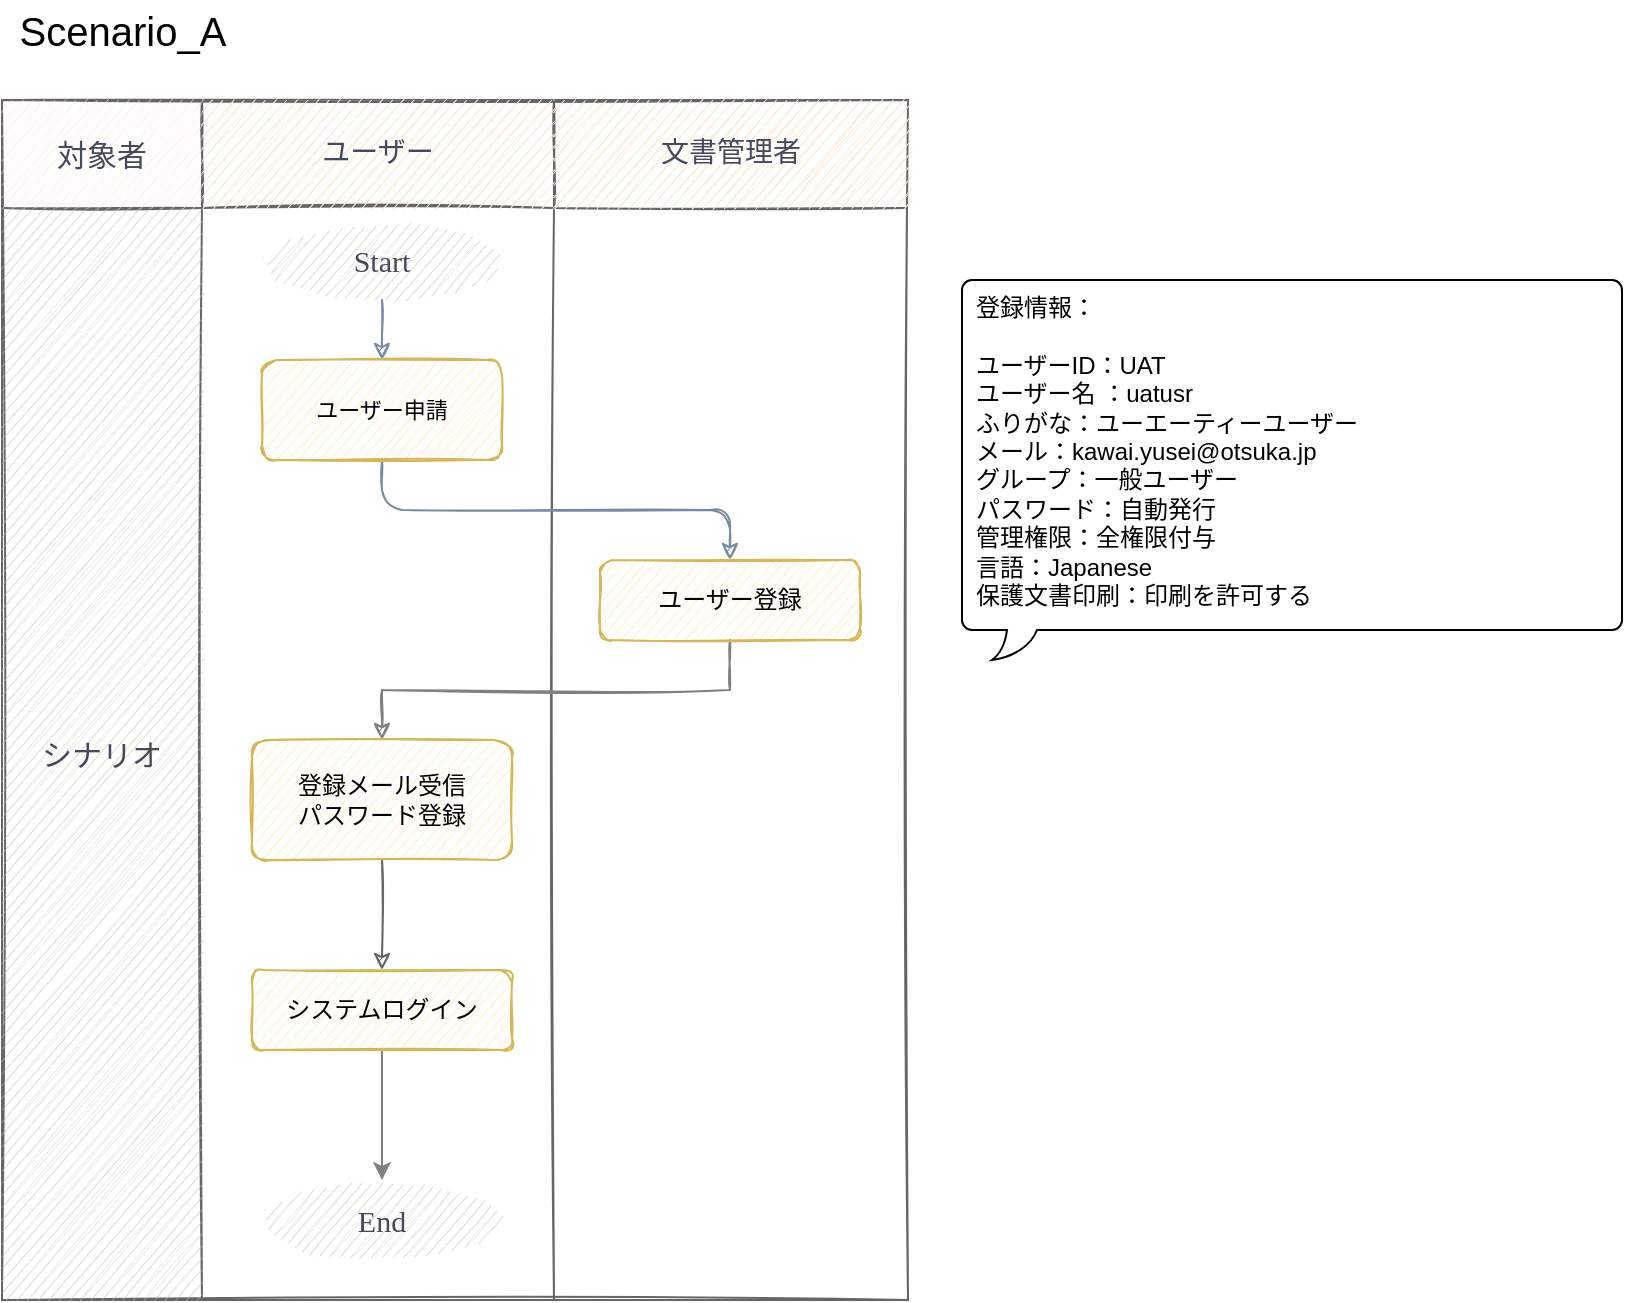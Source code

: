 <mxfile version="15.9.6" type="device" pages="6"><diagram name="PDUAT_scnerioA" id="bi1Jk6Yno6CnkrtcfjvV"><mxGraphModel dx="1650" dy="908" grid="1" gridSize="10" guides="1" tooltips="1" connect="1" arrows="1" fold="1" page="1" pageScale="1" pageWidth="827" pageHeight="1169" math="0" shadow="0"><root><mxCell id="GChpjfw3P1T6bSBSSE3--0"/><mxCell id="GChpjfw3P1T6bSBSSE3--1" style="" parent="GChpjfw3P1T6bSBSSE3--0"/><mxCell id="GChpjfw3P1T6bSBSSE3--2" value="" style="shape=table;html=1;whiteSpace=wrap;startSize=0;container=1;collapsible=0;childLayout=tableLayout;fillColor=none;fontFamily=Montserrat;fontSource=https%3A%2F%2Ffonts.googleapis.com%2Fcss%3Ffamily%3DMontserrat;fontSize=15;strokeColor=#666666;fontColor=#46495D;sketch=1;" parent="GChpjfw3P1T6bSBSSE3--1" vertex="1"><mxGeometry x="50" y="110" width="453" height="600" as="geometry"/></mxCell><mxCell id="GChpjfw3P1T6bSBSSE3--3" value="" style="shape=partialRectangle;html=1;whiteSpace=wrap;collapsible=0;dropTarget=0;pointerEvents=0;fillColor=none;top=0;left=0;bottom=0;right=0;points=[[0,0.5],[1,0.5]];portConstraint=eastwest;strokeColor=#788AA3;fontColor=#46495D;sketch=1;" parent="GChpjfw3P1T6bSBSSE3--2" vertex="1"><mxGeometry width="453" height="54" as="geometry"/></mxCell><mxCell id="GChpjfw3P1T6bSBSSE3--4" value="対象者" style="shape=partialRectangle;html=1;whiteSpace=wrap;connectable=0;top=0;left=0;bottom=0;right=0;overflow=hidden;fontFamily=Montserrat;fontSource=https%3A%2F%2Ffonts.googleapis.com%2Fcss%3Ffamily%3DMontserrat;fillColor=#FFE6CC;opacity=40;strokeColor=#788AA3;fontColor=#46495D;labelBackgroundColor=none;labelBorderColor=none;fontStyle=0;fontSize=15;sketch=1;" parent="GChpjfw3P1T6bSBSSE3--3" vertex="1"><mxGeometry width="100" height="54" as="geometry"><mxRectangle width="100" height="54" as="alternateBounds"/></mxGeometry></mxCell><mxCell id="GChpjfw3P1T6bSBSSE3--5" value="&lt;div&gt;ユーザー&lt;/div&gt;" style="shape=partialRectangle;html=1;whiteSpace=wrap;connectable=0;fillColor=#FFE6CC;top=0;left=0;bottom=0;right=0;overflow=hidden;fontFamily=Montserrat;fontSource=https%3A%2F%2Ffonts.googleapis.com%2Fcss%3Ffamily%3DMontserrat;strokeColor=#788AA3;fontColor=#46495D;fontSize=14;sketch=1;" parent="GChpjfw3P1T6bSBSSE3--3" vertex="1"><mxGeometry x="100" width="176" height="54" as="geometry"><mxRectangle width="176" height="54" as="alternateBounds"/></mxGeometry></mxCell><mxCell id="GChpjfw3P1T6bSBSSE3--6" value="&lt;div&gt;文書管理者&lt;/div&gt;" style="shape=partialRectangle;html=1;whiteSpace=wrap;connectable=0;fillColor=#FFE6CC;top=0;left=0;bottom=0;right=0;overflow=hidden;fontFamily=Montserrat;fontSource=https%3A%2F%2Ffonts.googleapis.com%2Fcss%3Ffamily%3DMontserrat;strokeColor=#788AA3;fontColor=#46495D;fontSize=14;sketch=1;" parent="GChpjfw3P1T6bSBSSE3--3" vertex="1"><mxGeometry x="276" width="177" height="54" as="geometry"><mxRectangle width="177" height="54" as="alternateBounds"/></mxGeometry></mxCell><mxCell id="GChpjfw3P1T6bSBSSE3--9" value="" style="shape=partialRectangle;html=1;whiteSpace=wrap;collapsible=0;dropTarget=0;pointerEvents=0;fillColor=none;top=0;left=0;bottom=0;right=0;points=[[0,0.5],[1,0.5]];portConstraint=eastwest;strokeColor=#788AA3;fontColor=#46495D;sketch=1;" parent="GChpjfw3P1T6bSBSSE3--2" vertex="1"><mxGeometry y="54" width="453" height="546" as="geometry"/></mxCell><mxCell id="GChpjfw3P1T6bSBSSE3--10" value="シナリオ" style="shape=partialRectangle;html=1;whiteSpace=wrap;connectable=0;top=0;left=0;bottom=0;right=0;overflow=hidden;fontFamily=Montserrat;fontSource=https%3A%2F%2Ffonts.googleapis.com%2Fcss%3Ffamily%3DMontserrat;fillColor=#B2C9AB;opacity=40;strokeColor=#788AA3;fontColor=#46495D;labelBackgroundColor=none;labelBorderColor=none;fontStyle=0;fontSize=15;sketch=1;" parent="GChpjfw3P1T6bSBSSE3--9" vertex="1"><mxGeometry width="100" height="546" as="geometry"><mxRectangle width="100" height="546" as="alternateBounds"/></mxGeometry></mxCell><mxCell id="GChpjfw3P1T6bSBSSE3--11" value="" style="shape=partialRectangle;html=1;whiteSpace=wrap;connectable=0;fillColor=none;top=0;left=0;bottom=0;right=0;overflow=hidden;fontFamily=Montserrat;fontSource=https%3A%2F%2Ffonts.googleapis.com%2Fcss%3Ffamily%3DMontserrat;strokeColor=#788AA3;fontColor=#46495D;sketch=1;" parent="GChpjfw3P1T6bSBSSE3--9" vertex="1"><mxGeometry x="100" width="176" height="546" as="geometry"><mxRectangle width="176" height="546" as="alternateBounds"/></mxGeometry></mxCell><mxCell id="GChpjfw3P1T6bSBSSE3--12" style="shape=partialRectangle;html=1;whiteSpace=wrap;connectable=0;fillColor=none;top=0;left=0;bottom=0;right=0;overflow=hidden;fontFamily=Montserrat;fontSource=https%3A%2F%2Ffonts.googleapis.com%2Fcss%3Ffamily%3DMontserrat;strokeColor=#788AA3;fontColor=#46495D;sketch=1;" parent="GChpjfw3P1T6bSBSSE3--9" vertex="1"><mxGeometry x="276" width="177" height="546" as="geometry"><mxRectangle width="177" height="546" as="alternateBounds"/></mxGeometry></mxCell><mxCell id="GChpjfw3P1T6bSBSSE3--15" style="edgeStyle=orthogonalEdgeStyle;rounded=1;sketch=1;orthogonalLoop=1;jettySize=auto;html=1;exitX=0.5;exitY=1;exitDx=0;exitDy=0;entryX=0.5;entryY=0;entryDx=0;entryDy=0;strokeColor=#788AA3;fillColor=#B2C9AB;fontFamily=Montserrat;fontSource=https%3A%2F%2Ffonts.googleapis.com%2Fcss%3Ffamily%3DMontserrat;fontSize=12;fontColor=#46495D;" parent="GChpjfw3P1T6bSBSSE3--1" source="GChpjfw3P1T6bSBSSE3--16" target="GChpjfw3P1T6bSBSSE3--18" edge="1"><mxGeometry relative="1" as="geometry"/></mxCell><mxCell id="GChpjfw3P1T6bSBSSE3--16" value="Start" style="ellipse;whiteSpace=wrap;html=1;fontFamily=Montserrat;fontSource=https%3A%2F%2Ffonts.googleapis.com%2Fcss%3Ffamily%3DMontserrat;fontSize=15;opacity=40;gradientDirection=east;strokeColor=none;fillColor=#B2C9AB;fontColor=#46495D;sketch=1;" parent="GChpjfw3P1T6bSBSSE3--1" vertex="1"><mxGeometry x="180" y="170" width="120" height="40" as="geometry"/></mxCell><mxCell id="GChpjfw3P1T6bSBSSE3--17" style="edgeStyle=orthogonalEdgeStyle;rounded=1;sketch=1;orthogonalLoop=1;jettySize=auto;html=1;exitX=0.5;exitY=1;exitDx=0;exitDy=0;entryX=0.5;entryY=0;entryDx=0;entryDy=0;strokeColor=#788AA3;fillColor=#B2C9AB;fontFamily=Montserrat;fontSource=https%3A%2F%2Ffonts.googleapis.com%2Fcss%3Ffamily%3DMontserrat;fontSize=12;fontColor=#46495D;" parent="GChpjfw3P1T6bSBSSE3--1" source="GChpjfw3P1T6bSBSSE3--18" target="GChpjfw3P1T6bSBSSE3--20" edge="1"><mxGeometry relative="1" as="geometry"><mxPoint x="414" y="330" as="targetPoint"/></mxGeometry></mxCell><mxCell id="GChpjfw3P1T6bSBSSE3--18" value="ユーザー申請" style="rounded=1;whiteSpace=wrap;html=1;labelBackgroundColor=none;sketch=1;strokeColor=#d6b656;fillColor=#fff2cc;fontSize=11;fontFamily=Noto Sans JP;fontSource=https%3A%2F%2Ffonts.googleapis.com%2Fcss%3Ffamily%3DNoto%2BSans%2BJP;" parent="GChpjfw3P1T6bSBSSE3--1" vertex="1"><mxGeometry x="180" y="240" width="120" height="50" as="geometry"/></mxCell><mxCell id="GChpjfw3P1T6bSBSSE3--19" style="edgeStyle=orthogonalEdgeStyle;rounded=0;sketch=1;orthogonalLoop=1;jettySize=auto;html=1;exitX=0.5;exitY=1;exitDx=0;exitDy=0;entryX=0.5;entryY=0;entryDx=0;entryDy=0;strokeColor=#808080;fontSize=10;" parent="GChpjfw3P1T6bSBSSE3--1" source="GChpjfw3P1T6bSBSSE3--20" target="GChpjfw3P1T6bSBSSE3--24" edge="1"><mxGeometry relative="1" as="geometry"><mxPoint x="414" y="457" as="targetPoint"/></mxGeometry></mxCell><mxCell id="GChpjfw3P1T6bSBSSE3--20" value="ユーザー登録" style="rounded=1;whiteSpace=wrap;html=1;labelBackgroundColor=none;sketch=1;strokeColor=#d6b656;fillColor=#fff2cc;fontSize=12;fontFamily=Montserrat;fontSource=https%3A%2F%2Ffonts.googleapis.com%2Fcss%3Ffamily%3DMontserrat;" parent="GChpjfw3P1T6bSBSSE3--1" vertex="1"><mxGeometry x="349" y="340" width="130" height="40" as="geometry"/></mxCell><mxCell id="GChpjfw3P1T6bSBSSE3--23" style="edgeStyle=orthogonalEdgeStyle;rounded=1;sketch=1;orthogonalLoop=1;jettySize=auto;html=1;exitX=0.5;exitY=1;exitDx=0;exitDy=0;entryX=0.5;entryY=0;entryDx=0;entryDy=0;labelBorderColor=none;fontFamily=Noto Sans JP;fontSource=https%3A%2F%2Ffonts.googleapis.com%2Fcss%3Ffamily%3DNoto%2BSans%2BJP;strokeColor=#666666;" parent="GChpjfw3P1T6bSBSSE3--1" source="GChpjfw3P1T6bSBSSE3--24" target="GChpjfw3P1T6bSBSSE3--44" edge="1"><mxGeometry relative="1" as="geometry"/></mxCell><mxCell id="GChpjfw3P1T6bSBSSE3--24" value="&lt;div&gt;登録メール受信&lt;/div&gt;&lt;div&gt;パスワード登録&lt;br&gt;&lt;/div&gt;" style="rounded=1;whiteSpace=wrap;html=1;labelBackgroundColor=none;sketch=1;strokeColor=#d6b656;fillColor=#fff2cc;fontSize=12;fontFamily=Montserrat;fontSource=https%3A%2F%2Ffonts.googleapis.com%2Fcss%3Ffamily%3DMontserrat;" parent="GChpjfw3P1T6bSBSSE3--1" vertex="1"><mxGeometry x="175" y="430" width="130" height="60" as="geometry"/></mxCell><mxCell id="GChpjfw3P1T6bSBSSE3--25" value="Scenario_A" style="text;html=1;align=center;verticalAlign=middle;resizable=0;points=[];autosize=1;fontSize=20;" parent="GChpjfw3P1T6bSBSSE3--1" vertex="1"><mxGeometry x="50" y="60" width="120" height="30" as="geometry"/></mxCell><mxCell id="GChpjfw3P1T6bSBSSE3--34" value="" style="endArrow=none;html=1;fontSize=12;strokeWidth=2;strokeColor=#B3B3B3;" parent="GChpjfw3P1T6bSBSSE3--1" target="GChpjfw3P1T6bSBSSE3--9" edge="1"><mxGeometry width="50" height="50" relative="1" as="geometry"><mxPoint x="50" y="310" as="sourcePoint"/><mxPoint x="180" y="310" as="targetPoint"/></mxGeometry></mxCell><mxCell id="GChpjfw3P1T6bSBSSE3--48" style="edgeStyle=orthogonalEdgeStyle;rounded=0;orthogonalLoop=1;jettySize=auto;html=1;exitX=0.5;exitY=1;exitDx=0;exitDy=0;entryX=0.5;entryY=0;entryDx=0;entryDy=0;strokeColor=#808080;" parent="GChpjfw3P1T6bSBSSE3--1" source="GChpjfw3P1T6bSBSSE3--44" target="GChpjfw3P1T6bSBSSE3--45" edge="1"><mxGeometry relative="1" as="geometry"/></mxCell><mxCell id="GChpjfw3P1T6bSBSSE3--44" value="システムログイン" style="rounded=1;whiteSpace=wrap;html=1;labelBackgroundColor=none;sketch=1;strokeColor=#d6b656;fillColor=#fff2cc;fontSize=12;fontFamily=Montserrat;fontSource=https%3A%2F%2Ffonts.googleapis.com%2Fcss%3Ffamily%3DMontserrat;" parent="GChpjfw3P1T6bSBSSE3--1" vertex="1"><mxGeometry x="175" y="545" width="130" height="40" as="geometry"/></mxCell><mxCell id="GChpjfw3P1T6bSBSSE3--45" value="End" style="ellipse;whiteSpace=wrap;html=1;fontFamily=Montserrat;fontSource=https%3A%2F%2Ffonts.googleapis.com%2Fcss%3Ffamily%3DMontserrat;fontSize=15;opacity=40;gradientDirection=east;strokeColor=none;fillColor=#B2C9AB;fontColor=#46495D;sketch=1;" parent="GChpjfw3P1T6bSBSSE3--1" vertex="1"><mxGeometry x="180" y="650" width="120" height="40" as="geometry"/></mxCell><mxCell id="kWSTrEFArNiufUxlUJxy-0" value="&lt;div&gt;登録情報：&lt;/div&gt;&lt;div&gt;&lt;br&gt;&lt;/div&gt;&lt;div&gt;ユーザーID：UAT&lt;/div&gt;&lt;div&gt;ユーザー名 ：uatusr&lt;/div&gt;&lt;div&gt;ふりがな：ユーエーティーユーザー&lt;/div&gt;&lt;div&gt;メール：kawai.yusei@otsuka.jp&lt;/div&gt;&lt;div&gt;グループ：一般ユーザー&lt;/div&gt;&lt;div&gt;パスワード：自動発行&lt;/div&gt;&lt;div&gt;管理権限：全権限付与&lt;/div&gt;&lt;div&gt;言語：Japanese&lt;/div&gt;&lt;div&gt;保護文書印刷：印刷を許可する&lt;br&gt;&lt;/div&gt;" style="whiteSpace=wrap;html=1;shape=mxgraph.basic.roundRectCallout;dx=30;dy=15;size=5;boundedLbl=1;verticalAlign=top;align=left;spacingLeft=5;" parent="GChpjfw3P1T6bSBSSE3--1" vertex="1"><mxGeometry x="530" y="200" width="330" height="190" as="geometry"/></mxCell><mxCell id="GChpjfw3P1T6bSBSSE3--46" value="Untitled Layer" style="" parent="GChpjfw3P1T6bSBSSE3--0"/></root></mxGraphModel></diagram><diagram name="PDUAT_scnerioB" id="L016BduX87QqAtx6DJg1"><mxGraphModel dx="1650" dy="908" grid="1" gridSize="10" guides="1" tooltips="1" connect="1" arrows="1" fold="1" page="1" pageScale="1" pageWidth="827" pageHeight="1169" math="0" shadow="0"><root><mxCell id="PgwjVgG2PlXwxJCVvGLX-0"/><mxCell id="PgwjVgG2PlXwxJCVvGLX-1" style="" parent="PgwjVgG2PlXwxJCVvGLX-0"/><mxCell id="PgwjVgG2PlXwxJCVvGLX-2" value="" style="shape=table;html=1;whiteSpace=wrap;startSize=0;container=1;collapsible=0;childLayout=tableLayout;fillColor=none;fontFamily=Montserrat;fontSource=https%3A%2F%2Ffonts.googleapis.com%2Fcss%3Ffamily%3DMontserrat;fontSize=15;strokeColor=#666666;fontColor=#46495D;sketch=1;" parent="PgwjVgG2PlXwxJCVvGLX-1" vertex="1"><mxGeometry x="50" y="110" width="807" height="1150" as="geometry"/></mxCell><mxCell id="PgwjVgG2PlXwxJCVvGLX-3" value="" style="shape=partialRectangle;html=1;whiteSpace=wrap;collapsible=0;dropTarget=0;pointerEvents=0;fillColor=none;top=0;left=0;bottom=0;right=0;points=[[0,0.5],[1,0.5]];portConstraint=eastwest;strokeColor=#788AA3;fontColor=#46495D;sketch=1;" parent="PgwjVgG2PlXwxJCVvGLX-2" vertex="1"><mxGeometry width="807" height="54" as="geometry"/></mxCell><mxCell id="PgwjVgG2PlXwxJCVvGLX-4" value="対象者" style="shape=partialRectangle;html=1;whiteSpace=wrap;connectable=0;top=0;left=0;bottom=0;right=0;overflow=hidden;fontFamily=Montserrat;fontSource=https%3A%2F%2Ffonts.googleapis.com%2Fcss%3Ffamily%3DMontserrat;fillColor=#FFE6CC;opacity=40;strokeColor=#788AA3;fontColor=#46495D;labelBackgroundColor=none;labelBorderColor=none;fontStyle=0;fontSize=15;sketch=1;" parent="PgwjVgG2PlXwxJCVvGLX-3" vertex="1"><mxGeometry width="100" height="54" as="geometry"><mxRectangle width="100" height="54" as="alternateBounds"/></mxGeometry></mxCell><mxCell id="PgwjVgG2PlXwxJCVvGLX-5" value="文書作成者" style="shape=partialRectangle;html=1;whiteSpace=wrap;connectable=0;fillColor=#FFE6CC;top=0;left=0;bottom=0;right=0;overflow=hidden;fontFamily=Montserrat;fontSource=https%3A%2F%2Ffonts.googleapis.com%2Fcss%3Ffamily%3DMontserrat;strokeColor=#788AA3;fontColor=#46495D;fontSize=14;sketch=1;" parent="PgwjVgG2PlXwxJCVvGLX-3" vertex="1"><mxGeometry x="100" width="176" height="54" as="geometry"><mxRectangle width="176" height="54" as="alternateBounds"/></mxGeometry></mxCell><mxCell id="PgwjVgG2PlXwxJCVvGLX-6" value="&lt;div&gt;文書管理者&lt;/div&gt;" style="shape=partialRectangle;html=1;whiteSpace=wrap;connectable=0;fillColor=#FFE6CC;top=0;left=0;bottom=0;right=0;overflow=hidden;fontFamily=Montserrat;fontSource=https%3A%2F%2Ffonts.googleapis.com%2Fcss%3Ffamily%3DMontserrat;strokeColor=#788AA3;fontColor=#46495D;fontSize=14;sketch=1;" parent="PgwjVgG2PlXwxJCVvGLX-3" vertex="1"><mxGeometry x="276" width="177" height="54" as="geometry"><mxRectangle width="177" height="54" as="alternateBounds"/></mxGeometry></mxCell><mxCell id="PgwjVgG2PlXwxJCVvGLX-7" value="確認、承認者" style="shape=partialRectangle;html=1;whiteSpace=wrap;connectable=0;fillColor=#FFE6CC;top=0;left=0;bottom=0;right=0;overflow=hidden;fontFamily=Montserrat;fontSource=https%3A%2F%2Ffonts.googleapis.com%2Fcss%3Ffamily%3DMontserrat;strokeColor=#788AA3;fontColor=#46495D;fontSize=14;sketch=1;" parent="PgwjVgG2PlXwxJCVvGLX-3" vertex="1"><mxGeometry x="453" width="177" height="54" as="geometry"><mxRectangle width="177" height="54" as="alternateBounds"/></mxGeometry></mxCell><mxCell id="jjW2zKIHBl47use2sKi_-9" value="閲覧者" style="shape=partialRectangle;html=1;whiteSpace=wrap;connectable=0;fillColor=#FFE6CC;top=0;left=0;bottom=0;right=0;overflow=hidden;fontFamily=Montserrat;fontSource=https%3A%2F%2Ffonts.googleapis.com%2Fcss%3Ffamily%3DMontserrat;strokeColor=#788AA3;fontColor=#46495D;fontSize=14;sketch=1;" parent="PgwjVgG2PlXwxJCVvGLX-3" vertex="1"><mxGeometry x="630" width="177" height="54" as="geometry"><mxRectangle width="177" height="54" as="alternateBounds"/></mxGeometry></mxCell><mxCell id="PgwjVgG2PlXwxJCVvGLX-9" value="" style="shape=partialRectangle;html=1;whiteSpace=wrap;collapsible=0;dropTarget=0;pointerEvents=0;fillColor=none;top=0;left=0;bottom=0;right=0;points=[[0,0.5],[1,0.5]];portConstraint=eastwest;strokeColor=#788AA3;fontColor=#46495D;sketch=1;" parent="PgwjVgG2PlXwxJCVvGLX-2" vertex="1"><mxGeometry y="54" width="807" height="1096" as="geometry"/></mxCell><mxCell id="PgwjVgG2PlXwxJCVvGLX-10" value="シナリオ" style="shape=partialRectangle;html=1;whiteSpace=wrap;connectable=0;top=0;left=0;bottom=0;right=0;overflow=hidden;fontFamily=Montserrat;fontSource=https%3A%2F%2Ffonts.googleapis.com%2Fcss%3Ffamily%3DMontserrat;fillColor=#B2C9AB;opacity=40;strokeColor=#788AA3;fontColor=#46495D;labelBackgroundColor=none;labelBorderColor=none;fontStyle=0;fontSize=15;sketch=1;" parent="PgwjVgG2PlXwxJCVvGLX-9" vertex="1"><mxGeometry width="100" height="1096" as="geometry"><mxRectangle width="100" height="1096" as="alternateBounds"/></mxGeometry></mxCell><mxCell id="PgwjVgG2PlXwxJCVvGLX-11" value="" style="shape=partialRectangle;html=1;whiteSpace=wrap;connectable=0;fillColor=none;top=0;left=0;bottom=0;right=0;overflow=hidden;fontFamily=Montserrat;fontSource=https%3A%2F%2Ffonts.googleapis.com%2Fcss%3Ffamily%3DMontserrat;strokeColor=#788AA3;fontColor=#46495D;sketch=1;" parent="PgwjVgG2PlXwxJCVvGLX-9" vertex="1"><mxGeometry x="100" width="176" height="1096" as="geometry"><mxRectangle width="176" height="1096" as="alternateBounds"/></mxGeometry></mxCell><mxCell id="PgwjVgG2PlXwxJCVvGLX-12" style="shape=partialRectangle;html=1;whiteSpace=wrap;connectable=0;fillColor=none;top=0;left=0;bottom=0;right=0;overflow=hidden;fontFamily=Montserrat;fontSource=https%3A%2F%2Ffonts.googleapis.com%2Fcss%3Ffamily%3DMontserrat;strokeColor=#788AA3;fontColor=#46495D;sketch=1;" parent="PgwjVgG2PlXwxJCVvGLX-9" vertex="1"><mxGeometry x="276" width="177" height="1096" as="geometry"><mxRectangle width="177" height="1096" as="alternateBounds"/></mxGeometry></mxCell><mxCell id="PgwjVgG2PlXwxJCVvGLX-13" value="" style="shape=partialRectangle;html=1;whiteSpace=wrap;connectable=0;fillColor=none;top=0;left=0;bottom=0;right=0;overflow=hidden;fontFamily=Montserrat;fontSource=https%3A%2F%2Ffonts.googleapis.com%2Fcss%3Ffamily%3DMontserrat;strokeColor=#788AA3;fontColor=#46495D;sketch=1;" parent="PgwjVgG2PlXwxJCVvGLX-9" vertex="1"><mxGeometry x="453" width="177" height="1096" as="geometry"><mxRectangle width="177" height="1096" as="alternateBounds"/></mxGeometry></mxCell><mxCell id="jjW2zKIHBl47use2sKi_-10" style="shape=partialRectangle;html=1;whiteSpace=wrap;connectable=0;fillColor=none;top=0;left=0;bottom=0;right=0;overflow=hidden;fontFamily=Montserrat;fontSource=https%3A%2F%2Ffonts.googleapis.com%2Fcss%3Ffamily%3DMontserrat;strokeColor=#788AA3;fontColor=#46495D;sketch=1;" parent="PgwjVgG2PlXwxJCVvGLX-9" vertex="1"><mxGeometry x="630" width="177" height="1096" as="geometry"><mxRectangle width="177" height="1096" as="alternateBounds"/></mxGeometry></mxCell><mxCell id="PgwjVgG2PlXwxJCVvGLX-21" style="edgeStyle=orthogonalEdgeStyle;rounded=1;sketch=1;orthogonalLoop=1;jettySize=auto;html=1;exitX=0.5;exitY=1;exitDx=0;exitDy=0;entryX=0.5;entryY=0;entryDx=0;entryDy=0;strokeColor=#788AA3;fillColor=#B2C9AB;fontFamily=Montserrat;fontSource=https%3A%2F%2Ffonts.googleapis.com%2Fcss%3Ffamily%3DMontserrat;fontSize=12;fontColor=#46495D;" parent="PgwjVgG2PlXwxJCVvGLX-1" source="PgwjVgG2PlXwxJCVvGLX-22" target="PgwjVgG2PlXwxJCVvGLX-24" edge="1"><mxGeometry relative="1" as="geometry"/></mxCell><mxCell id="PgwjVgG2PlXwxJCVvGLX-22" value="Start" style="ellipse;whiteSpace=wrap;html=1;fontFamily=Montserrat;fontSource=https%3A%2F%2Ffonts.googleapis.com%2Fcss%3Ffamily%3DMontserrat;fontSize=15;opacity=40;gradientDirection=east;strokeColor=none;fillColor=#B2C9AB;fontColor=#46495D;sketch=1;" parent="PgwjVgG2PlXwxJCVvGLX-1" vertex="1"><mxGeometry x="180" y="170" width="120" height="40" as="geometry"/></mxCell><mxCell id="PgwjVgG2PlXwxJCVvGLX-23" style="edgeStyle=orthogonalEdgeStyle;rounded=1;sketch=1;orthogonalLoop=1;jettySize=auto;html=1;exitX=0.5;exitY=1;exitDx=0;exitDy=0;entryX=0.5;entryY=0;entryDx=0;entryDy=0;strokeColor=#788AA3;fillColor=#B2C9AB;fontFamily=Montserrat;fontSource=https%3A%2F%2Ffonts.googleapis.com%2Fcss%3Ffamily%3DMontserrat;fontSize=12;fontColor=#46495D;" parent="PgwjVgG2PlXwxJCVvGLX-1" source="PgwjVgG2PlXwxJCVvGLX-24" target="PgwjVgG2PlXwxJCVvGLX-28" edge="1"><mxGeometry relative="1" as="geometry"><mxPoint x="415" y="330" as="targetPoint"/></mxGeometry></mxCell><mxCell id="PgwjVgG2PlXwxJCVvGLX-24" value="&lt;div&gt;&lt;font data-font-src=&quot;https://fonts.googleapis.com/css?family=Noto+Sans+JP&quot; face=&quot;Noto Sans JP&quot;&gt;管理文書作成依頼書&lt;/font&gt;&lt;/div&gt;&lt;div&gt;&lt;font data-font-src=&quot;https://fonts.googleapis.com/css?family=Noto+Sans+JP&quot; face=&quot;Noto Sans JP&quot;&gt;ワークフロー作成&lt;/font&gt;&lt;/div&gt;" style="rounded=1;whiteSpace=wrap;html=1;labelBackgroundColor=none;sketch=1;strokeColor=#d6b656;fillColor=#fff2cc;fontSize=11;fontFamily=Noto Sans JP;fontSource=https%3A%2F%2Ffonts.googleapis.com%2Fcss%3Ffamily%3DNoto%2BSans%2BJP;" parent="PgwjVgG2PlXwxJCVvGLX-1" vertex="1"><mxGeometry x="180" y="240" width="120" height="50" as="geometry"/></mxCell><mxCell id="jjW2zKIHBl47use2sKi_-3" style="edgeStyle=orthogonalEdgeStyle;rounded=0;sketch=1;orthogonalLoop=1;jettySize=auto;html=1;exitX=0.5;exitY=1;exitDx=0;exitDy=0;entryX=0.5;entryY=0;entryDx=0;entryDy=0;strokeColor=#808080;fontSize=10;" parent="PgwjVgG2PlXwxJCVvGLX-1" source="PgwjVgG2PlXwxJCVvGLX-26" target="jjW2zKIHBl47use2sKi_-1" edge="1"><mxGeometry relative="1" as="geometry"/></mxCell><mxCell id="PgwjVgG2PlXwxJCVvGLX-26" value="文書番号附番" style="rounded=1;whiteSpace=wrap;html=1;labelBackgroundColor=none;sketch=1;strokeColor=#d6b656;fillColor=#fff2cc;fontSize=12;fontFamily=Montserrat;fontSource=https%3A%2F%2Ffonts.googleapis.com%2Fcss%3Ffamily%3DMontserrat;" parent="PgwjVgG2PlXwxJCVvGLX-1" vertex="1"><mxGeometry x="349" y="420" width="130" height="40" as="geometry"/></mxCell><mxCell id="jjW2zKIHBl47use2sKi_-0" style="edgeStyle=orthogonalEdgeStyle;rounded=0;orthogonalLoop=1;jettySize=auto;html=1;exitX=0.5;exitY=1;exitDx=0;exitDy=0;fontSize=10;sketch=1;strokeColor=#808080;" parent="PgwjVgG2PlXwxJCVvGLX-1" source="PgwjVgG2PlXwxJCVvGLX-28" target="PgwjVgG2PlXwxJCVvGLX-26" edge="1"><mxGeometry relative="1" as="geometry"/></mxCell><mxCell id="PgwjVgG2PlXwxJCVvGLX-28" value="依頼書レビュー" style="rhombus;whiteSpace=wrap;html=1;labelBackgroundColor=none;sketch=1;strokeColor=#d6b656;fillColor=#fff2cc;fontFamily=Montserrat;fontSource=https%3A%2F%2Ffonts.googleapis.com%2Fcss%3Ffamily%3DMontserrat;fontSize=12;" parent="PgwjVgG2PlXwxJCVvGLX-1" vertex="1"><mxGeometry x="334" y="330" width="160" height="60" as="geometry"/></mxCell><mxCell id="ErJtqyU9JU9rm9UkA7FJ-2" style="edgeStyle=orthogonalEdgeStyle;rounded=1;sketch=1;orthogonalLoop=1;jettySize=auto;html=1;exitX=0.5;exitY=1;exitDx=0;exitDy=0;entryX=0.5;entryY=0;entryDx=0;entryDy=0;labelBorderColor=none;fontFamily=Noto Sans JP;fontSource=https%3A%2F%2Ffonts.googleapis.com%2Fcss%3Ffamily%3DNoto%2BSans%2BJP;strokeColor=#666666;" parent="PgwjVgG2PlXwxJCVvGLX-1" source="PgwjVgG2PlXwxJCVvGLX-30" target="ErJtqyU9JU9rm9UkA7FJ-0" edge="1"><mxGeometry relative="1" as="geometry"/></mxCell><mxCell id="PgwjVgG2PlXwxJCVvGLX-30" value="&lt;div&gt;文書作成&lt;/div&gt;&lt;div&gt;&amp;amp;&lt;br&gt;&lt;/div&gt;&lt;div&gt;教育コンテンツ作成&lt;/div&gt;" style="rounded=1;whiteSpace=wrap;html=1;labelBackgroundColor=none;sketch=1;strokeColor=#d6b656;fillColor=#fff2cc;fontSize=12;fontFamily=Montserrat;fontSource=https%3A%2F%2Ffonts.googleapis.com%2Fcss%3Ffamily%3DMontserrat;" parent="PgwjVgG2PlXwxJCVvGLX-1" vertex="1"><mxGeometry x="175" y="590" width="130" height="70" as="geometry"/></mxCell><mxCell id="PgwjVgG2PlXwxJCVvGLX-48" value="Scenario_B" style="text;html=1;align=center;verticalAlign=middle;resizable=0;points=[];autosize=1;fontSize=20;" parent="PgwjVgG2PlXwxJCVvGLX-1" vertex="1"><mxGeometry x="50" y="60" width="120" height="30" as="geometry"/></mxCell><mxCell id="jjW2zKIHBl47use2sKi_-4" style="edgeStyle=orthogonalEdgeStyle;sketch=1;orthogonalLoop=1;jettySize=auto;html=1;exitX=0.5;exitY=1;exitDx=0;exitDy=0;strokeColor=#808080;fontSize=10;labelBorderColor=none;rounded=1;" parent="PgwjVgG2PlXwxJCVvGLX-1" source="jjW2zKIHBl47use2sKi_-1" target="PgwjVgG2PlXwxJCVvGLX-30" edge="1"><mxGeometry relative="1" as="geometry"/></mxCell><mxCell id="jjW2zKIHBl47use2sKi_-1" value="承認" style="rounded=1;whiteSpace=wrap;html=1;labelBackgroundColor=none;sketch=1;strokeColor=#d6b656;fillColor=#fff2cc;fontSize=12;fontFamily=Montserrat;fontSource=https%3A%2F%2Ffonts.googleapis.com%2Fcss%3Ffamily%3DMontserrat;" parent="PgwjVgG2PlXwxJCVvGLX-1" vertex="1"><mxGeometry x="349" y="490" width="130" height="40" as="geometry"/></mxCell><mxCell id="jjW2zKIHBl47use2sKi_-8" style="edgeStyle=orthogonalEdgeStyle;rounded=1;sketch=1;orthogonalLoop=1;jettySize=auto;html=1;exitX=0.5;exitY=1;exitDx=0;exitDy=0;entryX=0.5;entryY=0;entryDx=0;entryDy=0;strokeColor=#808080;fontSize=10;" parent="PgwjVgG2PlXwxJCVvGLX-1" source="jjW2zKIHBl47use2sKi_-5" target="jjW2zKIHBl47use2sKi_-7" edge="1"><mxGeometry relative="1" as="geometry"/></mxCell><mxCell id="jjW2zKIHBl47use2sKi_-5" value="パッケージ文書&lt;br&gt;ワークフロー作成" style="rounded=1;whiteSpace=wrap;html=1;labelBackgroundColor=none;sketch=1;strokeColor=#d6b656;fillColor=#fff2cc;fontSize=12;fontFamily=Montserrat;fontSource=https%3A%2F%2Ffonts.googleapis.com%2Fcss%3Ffamily%3DMontserrat;" parent="PgwjVgG2PlXwxJCVvGLX-1" vertex="1"><mxGeometry x="175" y="768" width="130" height="40" as="geometry"/></mxCell><mxCell id="jjW2zKIHBl47use2sKi_-12" style="edgeStyle=orthogonalEdgeStyle;rounded=0;sketch=1;orthogonalLoop=1;jettySize=auto;html=1;exitX=0.5;exitY=1;exitDx=0;exitDy=0;entryX=0.5;entryY=0;entryDx=0;entryDy=0;strokeColor=#808080;fontSize=12;" parent="PgwjVgG2PlXwxJCVvGLX-1" source="jjW2zKIHBl47use2sKi_-7" target="jjW2zKIHBl47use2sKi_-11" edge="1"><mxGeometry relative="1" as="geometry"/></mxCell><mxCell id="IHNnKyDvKilAdyxWYI81-0" style="edgeStyle=orthogonalEdgeStyle;rounded=0;orthogonalLoop=1;jettySize=auto;html=1;exitX=1;exitY=0.5;exitDx=0;exitDy=0;entryX=1;entryY=0.5;entryDx=0;entryDy=0;strokeColor=#808080;sketch=1;" parent="PgwjVgG2PlXwxJCVvGLX-1" source="jjW2zKIHBl47use2sKi_-7" target="ErJtqyU9JU9rm9UkA7FJ-0" edge="1"><mxGeometry relative="1" as="geometry"/></mxCell><mxCell id="jjW2zKIHBl47use2sKi_-7" value="&lt;div style=&quot;font-size: 11px;&quot;&gt;文書&amp;amp;教育コンテンツ&lt;/div&gt;&lt;div style=&quot;font-size: 11px;&quot;&gt;レビュー&lt;/div&gt;" style="rhombus;whiteSpace=wrap;html=1;labelBackgroundColor=none;sketch=1;strokeColor=#d6b656;fillColor=#fff2cc;fontFamily=Montserrat;fontSource=https%3A%2F%2Ffonts.googleapis.com%2Fcss%3Ffamily%3DMontserrat;fontSize=11;" parent="PgwjVgG2PlXwxJCVvGLX-1" vertex="1"><mxGeometry x="510" y="856" width="160" height="60" as="geometry"/></mxCell><mxCell id="jjW2zKIHBl47use2sKi_-50" style="edgeStyle=orthogonalEdgeStyle;rounded=1;sketch=1;orthogonalLoop=1;jettySize=auto;html=1;exitX=0.5;exitY=1;exitDx=0;exitDy=0;entryX=0.5;entryY=0;entryDx=0;entryDy=0;strokeColor=#808080;strokeWidth=1;fontSize=11;" parent="PgwjVgG2PlXwxJCVvGLX-1" source="jjW2zKIHBl47use2sKi_-11" target="jjW2zKIHBl47use2sKi_-49" edge="1"><mxGeometry relative="1" as="geometry"/></mxCell><mxCell id="jjW2zKIHBl47use2sKi_-11" value="承認" style="rounded=1;whiteSpace=wrap;html=1;labelBackgroundColor=none;sketch=1;strokeColor=#d6b656;fillColor=#fff2cc;fontSize=12;fontFamily=Montserrat;fontSource=https%3A%2F%2Ffonts.googleapis.com%2Fcss%3Ffamily%3DMontserrat;" parent="PgwjVgG2PlXwxJCVvGLX-1" vertex="1"><mxGeometry x="525" y="941" width="130" height="40" as="geometry"/></mxCell><mxCell id="jjW2zKIHBl47use2sKi_-16" value="" style="endArrow=none;html=1;fontSize=12;strokeWidth=2;strokeColor=#B3B3B3;" parent="PgwjVgG2PlXwxJCVvGLX-1" target="PgwjVgG2PlXwxJCVvGLX-9" edge="1"><mxGeometry width="50" height="50" relative="1" as="geometry"><mxPoint x="50" y="310" as="sourcePoint"/><mxPoint x="180" y="310" as="targetPoint"/></mxGeometry></mxCell><mxCell id="WpC6VKOOC8rXqzmWR0EH-0" style="edgeStyle=orthogonalEdgeStyle;rounded=1;orthogonalLoop=1;jettySize=auto;html=1;entryX=0;entryY=0.5;entryDx=0;entryDy=0;labelBorderColor=none;fontFamily=Noto Sans JP;fontSource=https%3A%2F%2Ffonts.googleapis.com%2Fcss%3Ffamily%3DNoto%2BSans%2BJP;sketch=1;strokeColor=#666666;" parent="PgwjVgG2PlXwxJCVvGLX-1" source="jjW2zKIHBl47use2sKi_-44" target="jjW2zKIHBl47use2sKi_-11" edge="1"><mxGeometry relative="1" as="geometry"/></mxCell><mxCell id="jjW2zKIHBl47use2sKi_-44" value="教育コンテンツ紐づけ" style="rounded=1;whiteSpace=wrap;html=1;labelBackgroundColor=none;sketch=1;strokeColor=#d6b656;fillColor=#fff2cc;fontSize=12;fontFamily=Montserrat;fontSource=https%3A%2F%2Ffonts.googleapis.com%2Fcss%3Ffamily%3DMontserrat;" parent="PgwjVgG2PlXwxJCVvGLX-1" vertex="1"><mxGeometry x="170" y="941" width="130" height="40" as="geometry"/></mxCell><mxCell id="jjW2zKIHBl47use2sKi_-49" value="トレーニング実施" style="rounded=1;whiteSpace=wrap;html=1;labelBackgroundColor=none;sketch=1;strokeColor=#d6b656;fillColor=#fff2cc;fontSize=12;fontFamily=Montserrat;fontSource=https%3A%2F%2Ffonts.googleapis.com%2Fcss%3Ffamily%3DMontserrat;" parent="PgwjVgG2PlXwxJCVvGLX-1" vertex="1"><mxGeometry x="700" y="1038" width="130" height="40" as="geometry"/></mxCell><mxCell id="jjW2zKIHBl47use2sKi_-55" style="edgeStyle=orthogonalEdgeStyle;rounded=1;sketch=1;orthogonalLoop=1;jettySize=auto;html=1;exitX=1;exitY=0.5;exitDx=0;exitDy=0;entryX=0;entryY=0.5;entryDx=0;entryDy=0;strokeColor=#808080;strokeWidth=1;fontSize=11;" parent="PgwjVgG2PlXwxJCVvGLX-1" source="jjW2zKIHBl47use2sKi_-56" target="jjW2zKIHBl47use2sKi_-49" edge="1"><mxGeometry relative="1" as="geometry"><mxPoint x="835" y="1058" as="sourcePoint"/></mxGeometry></mxCell><mxCell id="jjW2zKIHBl47use2sKi_-59" style="edgeStyle=orthogonalEdgeStyle;rounded=0;sketch=1;orthogonalLoop=1;jettySize=auto;html=1;exitX=0.5;exitY=1;exitDx=0;exitDy=0;entryX=0.5;entryY=0;entryDx=0;entryDy=0;strokeColor=#808080;strokeWidth=1;fontSize=11;" parent="PgwjVgG2PlXwxJCVvGLX-1" source="jjW2zKIHBl47use2sKi_-56" target="jjW2zKIHBl47use2sKi_-58" edge="1"><mxGeometry relative="1" as="geometry"/></mxCell><mxCell id="jjW2zKIHBl47use2sKi_-56" value="実施状況チェック" style="rounded=1;whiteSpace=wrap;html=1;labelBackgroundColor=none;sketch=1;strokeColor=#d6b656;fillColor=#fff2cc;fontSize=12;fontFamily=Montserrat;fontSource=https%3A%2F%2Ffonts.googleapis.com%2Fcss%3Ffamily%3DMontserrat;" parent="PgwjVgG2PlXwxJCVvGLX-1" vertex="1"><mxGeometry x="170" y="1038" width="130" height="40" as="geometry"/></mxCell><mxCell id="ErJtqyU9JU9rm9UkA7FJ-5" style="edgeStyle=orthogonalEdgeStyle;rounded=1;sketch=1;orthogonalLoop=1;jettySize=auto;html=1;exitX=0.5;exitY=1;exitDx=0;exitDy=0;labelBorderColor=none;fontFamily=Noto Sans JP;fontSource=https%3A%2F%2Ffonts.googleapis.com%2Fcss%3Ffamily%3DNoto%2BSans%2BJP;strokeColor=#666666;" parent="PgwjVgG2PlXwxJCVvGLX-1" source="jjW2zKIHBl47use2sKi_-58" target="ErJtqyU9JU9rm9UkA7FJ-4" edge="1"><mxGeometry relative="1" as="geometry"/></mxCell><mxCell id="jjW2zKIHBl47use2sKi_-58" value="発効" style="rounded=1;whiteSpace=wrap;html=1;labelBackgroundColor=none;sketch=1;strokeColor=#d6b656;fillColor=#fff2cc;fontSize=12;fontFamily=Montserrat;fontSource=https%3A%2F%2Ffonts.googleapis.com%2Fcss%3Ffamily%3DMontserrat;" parent="PgwjVgG2PlXwxJCVvGLX-1" vertex="1"><mxGeometry x="170" y="1108" width="130" height="40" as="geometry"/></mxCell><mxCell id="ErJtqyU9JU9rm9UkA7FJ-3" style="edgeStyle=orthogonalEdgeStyle;rounded=1;sketch=1;orthogonalLoop=1;jettySize=auto;html=1;exitX=0.5;exitY=1;exitDx=0;exitDy=0;entryX=0.5;entryY=0;entryDx=0;entryDy=0;labelBorderColor=none;fontFamily=Noto Sans JP;fontSource=https%3A%2F%2Ffonts.googleapis.com%2Fcss%3Ffamily%3DNoto%2BSans%2BJP;strokeColor=#666666;" parent="PgwjVgG2PlXwxJCVvGLX-1" source="ErJtqyU9JU9rm9UkA7FJ-0" target="jjW2zKIHBl47use2sKi_-5" edge="1"><mxGeometry relative="1" as="geometry"/></mxCell><mxCell id="ErJtqyU9JU9rm9UkA7FJ-0" value="文書登録" style="rounded=1;whiteSpace=wrap;html=1;labelBackgroundColor=none;sketch=1;strokeColor=#d6b656;fillColor=#fff2cc;fontSize=12;fontFamily=Montserrat;fontSource=https%3A%2F%2Ffonts.googleapis.com%2Fcss%3Ffamily%3DMontserrat;" parent="PgwjVgG2PlXwxJCVvGLX-1" vertex="1"><mxGeometry x="175" y="695" width="130" height="40" as="geometry"/></mxCell><mxCell id="ErJtqyU9JU9rm9UkA7FJ-4" value="End" style="ellipse;whiteSpace=wrap;html=1;fontFamily=Montserrat;fontSource=https%3A%2F%2Ffonts.googleapis.com%2Fcss%3Ffamily%3DMontserrat;fontSize=15;opacity=40;gradientDirection=east;strokeColor=none;fillColor=#B2C9AB;fontColor=#46495D;sketch=1;" parent="PgwjVgG2PlXwxJCVvGLX-1" vertex="1"><mxGeometry x="175" y="1190" width="120" height="40" as="geometry"/></mxCell><mxCell id="IHNnKyDvKilAdyxWYI81-1" value="差し戻し" style="text;html=1;align=center;verticalAlign=middle;resizable=0;points=[];autosize=1;strokeColor=none;fillColor=none;" parent="PgwjVgG2PlXwxJCVvGLX-1" vertex="1"><mxGeometry x="570" y="690" width="60" height="20" as="geometry"/></mxCell><mxCell id="jjW2zKIHBl47use2sKi_-17" value="Untitled Layer" style="" parent="PgwjVgG2PlXwxJCVvGLX-0"/></root></mxGraphModel></diagram><diagram id="uTC_UPYy1ui84vL9eW9-" name="PDUAT_scnerioC"><mxGraphModel dx="910" dy="539" grid="1" gridSize="10" guides="1" tooltips="1" connect="1" arrows="1" fold="1" page="1" pageScale="1" pageWidth="850" pageHeight="1100" math="0" shadow="0"><root><mxCell id="OfOo6zy9uXg9O9rcdrd--0"/><mxCell id="OfOo6zy9uXg9O9rcdrd--1" parent="OfOo6zy9uXg9O9rcdrd--0"/><mxCell id="Pwi0favORZ6Vz2GzciXQ-0" value="" style="shape=table;html=1;whiteSpace=wrap;startSize=0;container=1;collapsible=0;childLayout=tableLayout;fillColor=none;fontFamily=Montserrat;fontSource=https%3A%2F%2Ffonts.googleapis.com%2Fcss%3Ffamily%3DMontserrat;fontSize=15;strokeColor=#666666;fontColor=#46495D;sketch=1;" vertex="1" parent="OfOo6zy9uXg9O9rcdrd--1"><mxGeometry x="50" y="110" width="630" height="1150" as="geometry"/></mxCell><mxCell id="Pwi0favORZ6Vz2GzciXQ-1" value="" style="shape=partialRectangle;html=1;whiteSpace=wrap;collapsible=0;dropTarget=0;pointerEvents=0;fillColor=none;top=0;left=0;bottom=0;right=0;points=[[0,0.5],[1,0.5]];portConstraint=eastwest;strokeColor=#788AA3;fontColor=#46495D;sketch=1;" vertex="1" parent="Pwi0favORZ6Vz2GzciXQ-0"><mxGeometry width="630" height="54" as="geometry"/></mxCell><mxCell id="Pwi0favORZ6Vz2GzciXQ-2" value="対象者" style="shape=partialRectangle;html=1;whiteSpace=wrap;connectable=0;top=0;left=0;bottom=0;right=0;overflow=hidden;fontFamily=Montserrat;fontSource=https%3A%2F%2Ffonts.googleapis.com%2Fcss%3Ffamily%3DMontserrat;fillColor=#FFE6CC;opacity=40;strokeColor=#788AA3;fontColor=#46495D;labelBackgroundColor=none;labelBorderColor=none;fontStyle=0;fontSize=15;sketch=1;" vertex="1" parent="Pwi0favORZ6Vz2GzciXQ-1"><mxGeometry width="100" height="54" as="geometry"><mxRectangle width="100" height="54" as="alternateBounds"/></mxGeometry></mxCell><mxCell id="Pwi0favORZ6Vz2GzciXQ-3" value="文書作成者" style="shape=partialRectangle;html=1;whiteSpace=wrap;connectable=0;fillColor=#FFE6CC;top=0;left=0;bottom=0;right=0;overflow=hidden;fontFamily=Montserrat;fontSource=https%3A%2F%2Ffonts.googleapis.com%2Fcss%3Ffamily%3DMontserrat;strokeColor=#788AA3;fontColor=#46495D;fontSize=14;sketch=1;" vertex="1" parent="Pwi0favORZ6Vz2GzciXQ-1"><mxGeometry x="100" width="176" height="54" as="geometry"><mxRectangle width="176" height="54" as="alternateBounds"/></mxGeometry></mxCell><mxCell id="Pwi0favORZ6Vz2GzciXQ-4" value="&lt;div&gt;文書管理者&lt;/div&gt;" style="shape=partialRectangle;html=1;whiteSpace=wrap;connectable=0;fillColor=#FFE6CC;top=0;left=0;bottom=0;right=0;overflow=hidden;fontFamily=Montserrat;fontSource=https%3A%2F%2Ffonts.googleapis.com%2Fcss%3Ffamily%3DMontserrat;strokeColor=#788AA3;fontColor=#46495D;fontSize=14;sketch=1;" vertex="1" parent="Pwi0favORZ6Vz2GzciXQ-1"><mxGeometry x="276" width="177" height="54" as="geometry"><mxRectangle width="177" height="54" as="alternateBounds"/></mxGeometry></mxCell><mxCell id="Pwi0favORZ6Vz2GzciXQ-5" value="確認、承認者" style="shape=partialRectangle;html=1;whiteSpace=wrap;connectable=0;fillColor=#FFE6CC;top=0;left=0;bottom=0;right=0;overflow=hidden;fontFamily=Montserrat;fontSource=https%3A%2F%2Ffonts.googleapis.com%2Fcss%3Ffamily%3DMontserrat;strokeColor=#788AA3;fontColor=#46495D;fontSize=14;sketch=1;" vertex="1" parent="Pwi0favORZ6Vz2GzciXQ-1"><mxGeometry x="453" width="177" height="54" as="geometry"><mxRectangle width="177" height="54" as="alternateBounds"/></mxGeometry></mxCell><mxCell id="Pwi0favORZ6Vz2GzciXQ-7" value="" style="shape=partialRectangle;html=1;whiteSpace=wrap;collapsible=0;dropTarget=0;pointerEvents=0;fillColor=none;top=0;left=0;bottom=0;right=0;points=[[0,0.5],[1,0.5]];portConstraint=eastwest;strokeColor=#788AA3;fontColor=#46495D;sketch=1;" vertex="1" parent="Pwi0favORZ6Vz2GzciXQ-0"><mxGeometry y="54" width="630" height="1096" as="geometry"/></mxCell><mxCell id="Pwi0favORZ6Vz2GzciXQ-8" value="シナリオ" style="shape=partialRectangle;html=1;whiteSpace=wrap;connectable=0;top=0;left=0;bottom=0;right=0;overflow=hidden;fontFamily=Montserrat;fontSource=https%3A%2F%2Ffonts.googleapis.com%2Fcss%3Ffamily%3DMontserrat;fillColor=#B2C9AB;opacity=40;strokeColor=#788AA3;fontColor=#46495D;labelBackgroundColor=none;labelBorderColor=none;fontStyle=0;fontSize=15;sketch=1;" vertex="1" parent="Pwi0favORZ6Vz2GzciXQ-7"><mxGeometry width="100" height="1096" as="geometry"><mxRectangle width="100" height="1096" as="alternateBounds"/></mxGeometry></mxCell><mxCell id="Pwi0favORZ6Vz2GzciXQ-9" value="" style="shape=partialRectangle;html=1;whiteSpace=wrap;connectable=0;fillColor=none;top=0;left=0;bottom=0;right=0;overflow=hidden;fontFamily=Montserrat;fontSource=https%3A%2F%2Ffonts.googleapis.com%2Fcss%3Ffamily%3DMontserrat;strokeColor=#788AA3;fontColor=#46495D;sketch=1;" vertex="1" parent="Pwi0favORZ6Vz2GzciXQ-7"><mxGeometry x="100" width="176" height="1096" as="geometry"><mxRectangle width="176" height="1096" as="alternateBounds"/></mxGeometry></mxCell><mxCell id="Pwi0favORZ6Vz2GzciXQ-10" style="shape=partialRectangle;html=1;whiteSpace=wrap;connectable=0;fillColor=none;top=0;left=0;bottom=0;right=0;overflow=hidden;fontFamily=Montserrat;fontSource=https%3A%2F%2Ffonts.googleapis.com%2Fcss%3Ffamily%3DMontserrat;strokeColor=#788AA3;fontColor=#46495D;sketch=1;" vertex="1" parent="Pwi0favORZ6Vz2GzciXQ-7"><mxGeometry x="276" width="177" height="1096" as="geometry"><mxRectangle width="177" height="1096" as="alternateBounds"/></mxGeometry></mxCell><mxCell id="Pwi0favORZ6Vz2GzciXQ-11" value="" style="shape=partialRectangle;html=1;whiteSpace=wrap;connectable=0;fillColor=none;top=0;left=0;bottom=0;right=0;overflow=hidden;fontFamily=Montserrat;fontSource=https%3A%2F%2Ffonts.googleapis.com%2Fcss%3Ffamily%3DMontserrat;strokeColor=#788AA3;fontColor=#46495D;sketch=1;" vertex="1" parent="Pwi0favORZ6Vz2GzciXQ-7"><mxGeometry x="453" width="177" height="1096" as="geometry"><mxRectangle width="177" height="1096" as="alternateBounds"/></mxGeometry></mxCell><mxCell id="Pwi0favORZ6Vz2GzciXQ-13" style="edgeStyle=orthogonalEdgeStyle;rounded=1;sketch=1;orthogonalLoop=1;jettySize=auto;html=1;exitX=0.5;exitY=1;exitDx=0;exitDy=0;entryX=0.5;entryY=0;entryDx=0;entryDy=0;strokeColor=#788AA3;fillColor=#B2C9AB;fontFamily=Montserrat;fontSource=https%3A%2F%2Ffonts.googleapis.com%2Fcss%3Ffamily%3DMontserrat;fontSize=12;fontColor=#46495D;" edge="1" parent="OfOo6zy9uXg9O9rcdrd--1" source="Pwi0favORZ6Vz2GzciXQ-14" target="Pwi0favORZ6Vz2GzciXQ-16"><mxGeometry relative="1" as="geometry"/></mxCell><mxCell id="Pwi0favORZ6Vz2GzciXQ-14" value="Start" style="ellipse;whiteSpace=wrap;html=1;fontFamily=Montserrat;fontSource=https%3A%2F%2Ffonts.googleapis.com%2Fcss%3Ffamily%3DMontserrat;fontSize=15;opacity=40;gradientDirection=east;strokeColor=none;fillColor=#B2C9AB;fontColor=#46495D;sketch=1;" vertex="1" parent="OfOo6zy9uXg9O9rcdrd--1"><mxGeometry x="180" y="170" width="120" height="40" as="geometry"/></mxCell><mxCell id="Pwi0favORZ6Vz2GzciXQ-15" style="edgeStyle=orthogonalEdgeStyle;rounded=1;sketch=1;orthogonalLoop=1;jettySize=auto;html=1;exitX=0.5;exitY=1;exitDx=0;exitDy=0;entryX=0.5;entryY=0;entryDx=0;entryDy=0;strokeColor=#788AA3;fillColor=#B2C9AB;fontFamily=Montserrat;fontSource=https%3A%2F%2Ffonts.googleapis.com%2Fcss%3Ffamily%3DMontserrat;fontSize=12;fontColor=#46495D;" edge="1" parent="OfOo6zy9uXg9O9rcdrd--1" source="Pwi0favORZ6Vz2GzciXQ-16" target="Pwi0favORZ6Vz2GzciXQ-20"><mxGeometry relative="1" as="geometry"><mxPoint x="415" y="330" as="targetPoint"/></mxGeometry></mxCell><mxCell id="Pwi0favORZ6Vz2GzciXQ-16" value="&lt;div&gt;&lt;font data-font-src=&quot;https://fonts.googleapis.com/css?family=Noto+Sans+JP&quot; face=&quot;Noto Sans JP&quot;&gt;管理文書作成依頼書&lt;/font&gt;&lt;/div&gt;&lt;div&gt;&lt;font data-font-src=&quot;https://fonts.googleapis.com/css?family=Noto+Sans+JP&quot; face=&quot;Noto Sans JP&quot;&gt;（改定）ワークフロー作成&lt;/font&gt;&lt;/div&gt;" style="rounded=1;whiteSpace=wrap;html=1;labelBackgroundColor=none;sketch=1;strokeColor=#d6b656;fillColor=#fff2cc;fontSize=11;fontFamily=Noto Sans JP;fontSource=https%3A%2F%2Ffonts.googleapis.com%2Fcss%3Ffamily%3DNoto%2BSans%2BJP;" vertex="1" parent="OfOo6zy9uXg9O9rcdrd--1"><mxGeometry x="180" y="240" width="120" height="50" as="geometry"/></mxCell><mxCell id="Pwi0favORZ6Vz2GzciXQ-17" style="edgeStyle=orthogonalEdgeStyle;rounded=0;sketch=1;orthogonalLoop=1;jettySize=auto;html=1;exitX=0.5;exitY=1;exitDx=0;exitDy=0;entryX=0.5;entryY=0;entryDx=0;entryDy=0;strokeColor=#808080;fontSize=10;" edge="1" parent="OfOo6zy9uXg9O9rcdrd--1" source="Pwi0favORZ6Vz2GzciXQ-18" target="Pwi0favORZ6Vz2GzciXQ-25"><mxGeometry relative="1" as="geometry"/></mxCell><mxCell id="Pwi0favORZ6Vz2GzciXQ-18" value="文書番号附番" style="rounded=1;whiteSpace=wrap;html=1;labelBackgroundColor=none;sketch=1;strokeColor=#d6b656;fillColor=#fff2cc;fontSize=12;fontFamily=Montserrat;fontSource=https%3A%2F%2Ffonts.googleapis.com%2Fcss%3Ffamily%3DMontserrat;" vertex="1" parent="OfOo6zy9uXg9O9rcdrd--1"><mxGeometry x="349" y="420" width="130" height="40" as="geometry"/></mxCell><mxCell id="Pwi0favORZ6Vz2GzciXQ-19" style="edgeStyle=orthogonalEdgeStyle;rounded=0;orthogonalLoop=1;jettySize=auto;html=1;exitX=0.5;exitY=1;exitDx=0;exitDy=0;fontSize=10;sketch=1;strokeColor=#808080;" edge="1" parent="OfOo6zy9uXg9O9rcdrd--1" source="Pwi0favORZ6Vz2GzciXQ-20" target="Pwi0favORZ6Vz2GzciXQ-18"><mxGeometry relative="1" as="geometry"/></mxCell><mxCell id="Pwi0favORZ6Vz2GzciXQ-20" value="依頼書レビュー" style="rhombus;whiteSpace=wrap;html=1;labelBackgroundColor=none;sketch=1;strokeColor=#d6b656;fillColor=#fff2cc;fontFamily=Montserrat;fontSource=https%3A%2F%2Ffonts.googleapis.com%2Fcss%3Ffamily%3DMontserrat;fontSize=12;" vertex="1" parent="OfOo6zy9uXg9O9rcdrd--1"><mxGeometry x="334" y="330" width="160" height="60" as="geometry"/></mxCell><mxCell id="Pwi0favORZ6Vz2GzciXQ-21" style="edgeStyle=orthogonalEdgeStyle;rounded=1;sketch=1;orthogonalLoop=1;jettySize=auto;html=1;exitX=0.5;exitY=1;exitDx=0;exitDy=0;entryX=0.5;entryY=0;entryDx=0;entryDy=0;labelBorderColor=none;fontFamily=Noto Sans JP;fontSource=https%3A%2F%2Ffonts.googleapis.com%2Fcss%3Ffamily%3DNoto%2BSans%2BJP;strokeColor=#666666;" edge="1" parent="OfOo6zy9uXg9O9rcdrd--1" source="Pwi0favORZ6Vz2GzciXQ-22" target="Pwi0favORZ6Vz2GzciXQ-42"><mxGeometry relative="1" as="geometry"/></mxCell><mxCell id="Pwi0favORZ6Vz2GzciXQ-22" value="&lt;div&gt;文書作成&lt;/div&gt;" style="rounded=1;whiteSpace=wrap;html=1;labelBackgroundColor=none;sketch=1;strokeColor=#d6b656;fillColor=#fff2cc;fontSize=12;fontFamily=Montserrat;fontSource=https%3A%2F%2Ffonts.googleapis.com%2Fcss%3Ffamily%3DMontserrat;" vertex="1" parent="OfOo6zy9uXg9O9rcdrd--1"><mxGeometry x="175" y="590" width="130" height="40" as="geometry"/></mxCell><mxCell id="Pwi0favORZ6Vz2GzciXQ-23" value="Scenario_C" style="text;html=1;align=center;verticalAlign=middle;resizable=0;points=[];autosize=1;fontSize=20;" vertex="1" parent="OfOo6zy9uXg9O9rcdrd--1"><mxGeometry x="50" y="60" width="120" height="30" as="geometry"/></mxCell><mxCell id="Pwi0favORZ6Vz2GzciXQ-24" style="edgeStyle=orthogonalEdgeStyle;sketch=1;orthogonalLoop=1;jettySize=auto;html=1;exitX=0.5;exitY=1;exitDx=0;exitDy=0;strokeColor=#808080;fontSize=10;labelBorderColor=none;rounded=1;" edge="1" parent="OfOo6zy9uXg9O9rcdrd--1" source="Pwi0favORZ6Vz2GzciXQ-25" target="Pwi0favORZ6Vz2GzciXQ-22"><mxGeometry relative="1" as="geometry"/></mxCell><mxCell id="Pwi0favORZ6Vz2GzciXQ-25" value="承認" style="rounded=1;whiteSpace=wrap;html=1;labelBackgroundColor=none;sketch=1;strokeColor=#d6b656;fillColor=#fff2cc;fontSize=12;fontFamily=Montserrat;fontSource=https%3A%2F%2Ffonts.googleapis.com%2Fcss%3Ffamily%3DMontserrat;" vertex="1" parent="OfOo6zy9uXg9O9rcdrd--1"><mxGeometry x="349" y="490" width="130" height="40" as="geometry"/></mxCell><mxCell id="Pwi0favORZ6Vz2GzciXQ-26" style="edgeStyle=orthogonalEdgeStyle;rounded=1;sketch=1;orthogonalLoop=1;jettySize=auto;html=1;exitX=0.5;exitY=1;exitDx=0;exitDy=0;entryX=0.5;entryY=0;entryDx=0;entryDy=0;strokeColor=#808080;fontSize=10;" edge="1" parent="OfOo6zy9uXg9O9rcdrd--1" source="Pwi0favORZ6Vz2GzciXQ-27" target="Pwi0favORZ6Vz2GzciXQ-29"><mxGeometry relative="1" as="geometry"/></mxCell><mxCell id="Pwi0favORZ6Vz2GzciXQ-27" value="パッケージ文書&lt;br&gt;ワークフロー作成" style="rounded=1;whiteSpace=wrap;html=1;labelBackgroundColor=none;sketch=1;strokeColor=#d6b656;fillColor=#fff2cc;fontSize=12;fontFamily=Montserrat;fontSource=https%3A%2F%2Ffonts.googleapis.com%2Fcss%3Ffamily%3DMontserrat;" vertex="1" parent="OfOo6zy9uXg9O9rcdrd--1"><mxGeometry x="175" y="768" width="130" height="40" as="geometry"/></mxCell><mxCell id="Pwi0favORZ6Vz2GzciXQ-28" style="edgeStyle=orthogonalEdgeStyle;rounded=0;sketch=1;orthogonalLoop=1;jettySize=auto;html=1;exitX=0.5;exitY=1;exitDx=0;exitDy=0;entryX=0.5;entryY=0;entryDx=0;entryDy=0;strokeColor=#808080;fontSize=12;" edge="1" parent="OfOo6zy9uXg9O9rcdrd--1" source="Pwi0favORZ6Vz2GzciXQ-29" target="Pwi0favORZ6Vz2GzciXQ-31"><mxGeometry relative="1" as="geometry"/></mxCell><mxCell id="Pwi0favORZ6Vz2GzciXQ-29" value="&lt;div style=&quot;font-size: 11px&quot;&gt;文書レビュー&lt;/div&gt;" style="rhombus;whiteSpace=wrap;html=1;labelBackgroundColor=none;sketch=1;strokeColor=#d6b656;fillColor=#fff2cc;fontFamily=Montserrat;fontSource=https%3A%2F%2Ffonts.googleapis.com%2Fcss%3Ffamily%3DMontserrat;fontSize=11;" vertex="1" parent="OfOo6zy9uXg9O9rcdrd--1"><mxGeometry x="510" y="856" width="160" height="60" as="geometry"/></mxCell><mxCell id="Pwi0favORZ6Vz2GzciXQ-45" style="edgeStyle=orthogonalEdgeStyle;rounded=0;orthogonalLoop=1;jettySize=auto;html=1;exitX=0.5;exitY=1;exitDx=0;exitDy=0;strokeColor=#808080;" edge="1" parent="OfOo6zy9uXg9O9rcdrd--1" source="Pwi0favORZ6Vz2GzciXQ-31" target="Pwi0favORZ6Vz2GzciXQ-40"><mxGeometry relative="1" as="geometry"/></mxCell><mxCell id="Pwi0favORZ6Vz2GzciXQ-31" value="承認" style="rounded=1;whiteSpace=wrap;html=1;labelBackgroundColor=none;sketch=1;strokeColor=#d6b656;fillColor=#fff2cc;fontSize=12;fontFamily=Montserrat;fontSource=https%3A%2F%2Ffonts.googleapis.com%2Fcss%3Ffamily%3DMontserrat;" vertex="1" parent="OfOo6zy9uXg9O9rcdrd--1"><mxGeometry x="525" y="941" width="130" height="40" as="geometry"/></mxCell><mxCell id="Pwi0favORZ6Vz2GzciXQ-32" value="" style="endArrow=none;html=1;fontSize=12;strokeWidth=2;strokeColor=#B3B3B3;" edge="1" parent="OfOo6zy9uXg9O9rcdrd--1" target="Pwi0favORZ6Vz2GzciXQ-7"><mxGeometry width="50" height="50" relative="1" as="geometry"><mxPoint x="50" y="310" as="sourcePoint"/><mxPoint x="180" y="310" as="targetPoint"/></mxGeometry></mxCell><mxCell id="Pwi0favORZ6Vz2GzciXQ-39" style="edgeStyle=orthogonalEdgeStyle;rounded=1;sketch=1;orthogonalLoop=1;jettySize=auto;html=1;exitX=0.5;exitY=1;exitDx=0;exitDy=0;labelBorderColor=none;fontFamily=Noto Sans JP;fontSource=https%3A%2F%2Ffonts.googleapis.com%2Fcss%3Ffamily%3DNoto%2BSans%2BJP;strokeColor=#666666;" edge="1" parent="OfOo6zy9uXg9O9rcdrd--1" source="Pwi0favORZ6Vz2GzciXQ-40" target="Pwi0favORZ6Vz2GzciXQ-43"><mxGeometry relative="1" as="geometry"/></mxCell><mxCell id="Pwi0favORZ6Vz2GzciXQ-40" value="発効" style="rounded=1;whiteSpace=wrap;html=1;labelBackgroundColor=none;sketch=1;strokeColor=#d6b656;fillColor=#fff2cc;fontSize=12;fontFamily=Montserrat;fontSource=https%3A%2F%2Ffonts.googleapis.com%2Fcss%3Ffamily%3DMontserrat;" vertex="1" parent="OfOo6zy9uXg9O9rcdrd--1"><mxGeometry x="170" y="1108" width="130" height="40" as="geometry"/></mxCell><mxCell id="Pwi0favORZ6Vz2GzciXQ-41" style="edgeStyle=orthogonalEdgeStyle;rounded=1;sketch=1;orthogonalLoop=1;jettySize=auto;html=1;exitX=0.5;exitY=1;exitDx=0;exitDy=0;entryX=0.5;entryY=0;entryDx=0;entryDy=0;labelBorderColor=none;fontFamily=Noto Sans JP;fontSource=https%3A%2F%2Ffonts.googleapis.com%2Fcss%3Ffamily%3DNoto%2BSans%2BJP;strokeColor=#666666;" edge="1" parent="OfOo6zy9uXg9O9rcdrd--1" source="Pwi0favORZ6Vz2GzciXQ-42" target="Pwi0favORZ6Vz2GzciXQ-27"><mxGeometry relative="1" as="geometry"/></mxCell><mxCell id="Pwi0favORZ6Vz2GzciXQ-42" value="文書置換" style="rounded=1;whiteSpace=wrap;html=1;labelBackgroundColor=none;sketch=1;strokeColor=#d6b656;fillColor=#fff2cc;fontSize=12;fontFamily=Montserrat;fontSource=https%3A%2F%2Ffonts.googleapis.com%2Fcss%3Ffamily%3DMontserrat;" vertex="1" parent="OfOo6zy9uXg9O9rcdrd--1"><mxGeometry x="175" y="695" width="130" height="40" as="geometry"/></mxCell><mxCell id="Pwi0favORZ6Vz2GzciXQ-43" value="End" style="ellipse;whiteSpace=wrap;html=1;fontFamily=Montserrat;fontSource=https%3A%2F%2Ffonts.googleapis.com%2Fcss%3Ffamily%3DMontserrat;fontSize=15;opacity=40;gradientDirection=east;strokeColor=none;fillColor=#B2C9AB;fontColor=#46495D;sketch=1;" vertex="1" parent="OfOo6zy9uXg9O9rcdrd--1"><mxGeometry x="175" y="1190" width="120" height="40" as="geometry"/></mxCell></root></mxGraphModel></diagram><diagram name="PDUAT_scnerioD" id="olAFSe_tINqH9FBMuVNb"><mxGraphModel dx="1138" dy="674" grid="1" gridSize="10" guides="1" tooltips="1" connect="1" arrows="1" fold="1" page="1" pageScale="1" pageWidth="850" pageHeight="1100" math="0" shadow="0"><root><mxCell id="0FSSf9rhjetuo7oEOuey-0"/><mxCell id="0FSSf9rhjetuo7oEOuey-1" parent="0FSSf9rhjetuo7oEOuey-0"/><mxCell id="0FSSf9rhjetuo7oEOuey-2" value="" style="shape=table;html=1;whiteSpace=wrap;startSize=0;container=1;collapsible=0;childLayout=tableLayout;fillColor=none;fontFamily=Montserrat;fontSource=https%3A%2F%2Ffonts.googleapis.com%2Fcss%3Ffamily%3DMontserrat;fontSize=15;strokeColor=#666666;fontColor=#46495D;sketch=1;" vertex="1" parent="0FSSf9rhjetuo7oEOuey-1"><mxGeometry x="50" y="110" width="630" height="1150" as="geometry"/></mxCell><mxCell id="0FSSf9rhjetuo7oEOuey-3" value="" style="shape=partialRectangle;html=1;whiteSpace=wrap;collapsible=0;dropTarget=0;pointerEvents=0;fillColor=none;top=0;left=0;bottom=0;right=0;points=[[0,0.5],[1,0.5]];portConstraint=eastwest;strokeColor=#788AA3;fontColor=#46495D;sketch=1;" vertex="1" parent="0FSSf9rhjetuo7oEOuey-2"><mxGeometry width="630" height="54" as="geometry"/></mxCell><mxCell id="0FSSf9rhjetuo7oEOuey-4" value="対象者" style="shape=partialRectangle;html=1;whiteSpace=wrap;connectable=0;top=0;left=0;bottom=0;right=0;overflow=hidden;fontFamily=Montserrat;fontSource=https%3A%2F%2Ffonts.googleapis.com%2Fcss%3Ffamily%3DMontserrat;fillColor=#FFE6CC;opacity=40;strokeColor=#788AA3;fontColor=#46495D;labelBackgroundColor=none;labelBorderColor=none;fontStyle=0;fontSize=15;sketch=1;" vertex="1" parent="0FSSf9rhjetuo7oEOuey-3"><mxGeometry width="100" height="54" as="geometry"><mxRectangle width="100" height="54" as="alternateBounds"/></mxGeometry></mxCell><mxCell id="0FSSf9rhjetuo7oEOuey-5" value="文書作成者" style="shape=partialRectangle;html=1;whiteSpace=wrap;connectable=0;fillColor=#FFE6CC;top=0;left=0;bottom=0;right=0;overflow=hidden;fontFamily=Montserrat;fontSource=https%3A%2F%2Ffonts.googleapis.com%2Fcss%3Ffamily%3DMontserrat;strokeColor=#788AA3;fontColor=#46495D;fontSize=14;sketch=1;" vertex="1" parent="0FSSf9rhjetuo7oEOuey-3"><mxGeometry x="100" width="176" height="54" as="geometry"><mxRectangle width="176" height="54" as="alternateBounds"/></mxGeometry></mxCell><mxCell id="0FSSf9rhjetuo7oEOuey-6" value="&lt;div&gt;文書管理者&lt;/div&gt;" style="shape=partialRectangle;html=1;whiteSpace=wrap;connectable=0;fillColor=#FFE6CC;top=0;left=0;bottom=0;right=0;overflow=hidden;fontFamily=Montserrat;fontSource=https%3A%2F%2Ffonts.googleapis.com%2Fcss%3Ffamily%3DMontserrat;strokeColor=#788AA3;fontColor=#46495D;fontSize=14;sketch=1;" vertex="1" parent="0FSSf9rhjetuo7oEOuey-3"><mxGeometry x="276" width="177" height="54" as="geometry"><mxRectangle width="177" height="54" as="alternateBounds"/></mxGeometry></mxCell><mxCell id="0FSSf9rhjetuo7oEOuey-7" value="確認、承認者" style="shape=partialRectangle;html=1;whiteSpace=wrap;connectable=0;fillColor=#FFE6CC;top=0;left=0;bottom=0;right=0;overflow=hidden;fontFamily=Montserrat;fontSource=https%3A%2F%2Ffonts.googleapis.com%2Fcss%3Ffamily%3DMontserrat;strokeColor=#788AA3;fontColor=#46495D;fontSize=14;sketch=1;" vertex="1" parent="0FSSf9rhjetuo7oEOuey-3"><mxGeometry x="453" width="177" height="54" as="geometry"><mxRectangle width="177" height="54" as="alternateBounds"/></mxGeometry></mxCell><mxCell id="0FSSf9rhjetuo7oEOuey-9" value="" style="shape=partialRectangle;html=1;whiteSpace=wrap;collapsible=0;dropTarget=0;pointerEvents=0;fillColor=none;top=0;left=0;bottom=0;right=0;points=[[0,0.5],[1,0.5]];portConstraint=eastwest;strokeColor=#788AA3;fontColor=#46495D;sketch=1;" vertex="1" parent="0FSSf9rhjetuo7oEOuey-2"><mxGeometry y="54" width="630" height="1096" as="geometry"/></mxCell><mxCell id="0FSSf9rhjetuo7oEOuey-10" value="シナリオ" style="shape=partialRectangle;html=1;whiteSpace=wrap;connectable=0;top=0;left=0;bottom=0;right=0;overflow=hidden;fontFamily=Montserrat;fontSource=https%3A%2F%2Ffonts.googleapis.com%2Fcss%3Ffamily%3DMontserrat;fillColor=#B2C9AB;opacity=40;strokeColor=#788AA3;fontColor=#46495D;labelBackgroundColor=none;labelBorderColor=none;fontStyle=0;fontSize=15;sketch=1;" vertex="1" parent="0FSSf9rhjetuo7oEOuey-9"><mxGeometry width="100" height="1096" as="geometry"><mxRectangle width="100" height="1096" as="alternateBounds"/></mxGeometry></mxCell><mxCell id="0FSSf9rhjetuo7oEOuey-11" value="" style="shape=partialRectangle;html=1;whiteSpace=wrap;connectable=0;fillColor=none;top=0;left=0;bottom=0;right=0;overflow=hidden;fontFamily=Montserrat;fontSource=https%3A%2F%2Ffonts.googleapis.com%2Fcss%3Ffamily%3DMontserrat;strokeColor=#788AA3;fontColor=#46495D;sketch=1;" vertex="1" parent="0FSSf9rhjetuo7oEOuey-9"><mxGeometry x="100" width="176" height="1096" as="geometry"><mxRectangle width="176" height="1096" as="alternateBounds"/></mxGeometry></mxCell><mxCell id="0FSSf9rhjetuo7oEOuey-12" style="shape=partialRectangle;html=1;whiteSpace=wrap;connectable=0;fillColor=none;top=0;left=0;bottom=0;right=0;overflow=hidden;fontFamily=Montserrat;fontSource=https%3A%2F%2Ffonts.googleapis.com%2Fcss%3Ffamily%3DMontserrat;strokeColor=#788AA3;fontColor=#46495D;sketch=1;" vertex="1" parent="0FSSf9rhjetuo7oEOuey-9"><mxGeometry x="276" width="177" height="1096" as="geometry"><mxRectangle width="177" height="1096" as="alternateBounds"/></mxGeometry></mxCell><mxCell id="0FSSf9rhjetuo7oEOuey-13" value="" style="shape=partialRectangle;html=1;whiteSpace=wrap;connectable=0;fillColor=none;top=0;left=0;bottom=0;right=0;overflow=hidden;fontFamily=Montserrat;fontSource=https%3A%2F%2Ffonts.googleapis.com%2Fcss%3Ffamily%3DMontserrat;strokeColor=#788AA3;fontColor=#46495D;sketch=1;" vertex="1" parent="0FSSf9rhjetuo7oEOuey-9"><mxGeometry x="453" width="177" height="1096" as="geometry"><mxRectangle width="177" height="1096" as="alternateBounds"/></mxGeometry></mxCell><mxCell id="0FSSf9rhjetuo7oEOuey-15" style="edgeStyle=orthogonalEdgeStyle;rounded=1;sketch=1;orthogonalLoop=1;jettySize=auto;html=1;exitX=0.5;exitY=1;exitDx=0;exitDy=0;entryX=0.5;entryY=0;entryDx=0;entryDy=0;strokeColor=#788AA3;fillColor=#B2C9AB;fontFamily=Montserrat;fontSource=https%3A%2F%2Ffonts.googleapis.com%2Fcss%3Ffamily%3DMontserrat;fontSize=12;fontColor=#46495D;" edge="1" parent="0FSSf9rhjetuo7oEOuey-1" source="0FSSf9rhjetuo7oEOuey-16" target="0FSSf9rhjetuo7oEOuey-18"><mxGeometry relative="1" as="geometry"/></mxCell><mxCell id="0FSSf9rhjetuo7oEOuey-16" value="Start" style="ellipse;whiteSpace=wrap;html=1;fontFamily=Montserrat;fontSource=https%3A%2F%2Ffonts.googleapis.com%2Fcss%3Ffamily%3DMontserrat;fontSize=15;opacity=40;gradientDirection=east;strokeColor=none;fillColor=#B2C9AB;fontColor=#46495D;sketch=1;" vertex="1" parent="0FSSf9rhjetuo7oEOuey-1"><mxGeometry x="180" y="170" width="120" height="40" as="geometry"/></mxCell><mxCell id="0FSSf9rhjetuo7oEOuey-17" style="edgeStyle=orthogonalEdgeStyle;rounded=1;sketch=1;orthogonalLoop=1;jettySize=auto;html=1;exitX=0.5;exitY=1;exitDx=0;exitDy=0;entryX=0.5;entryY=0;entryDx=0;entryDy=0;strokeColor=#788AA3;fillColor=#B2C9AB;fontFamily=Montserrat;fontSource=https%3A%2F%2Ffonts.googleapis.com%2Fcss%3Ffamily%3DMontserrat;fontSize=12;fontColor=#46495D;" edge="1" parent="0FSSf9rhjetuo7oEOuey-1" source="0FSSf9rhjetuo7oEOuey-18" target="0FSSf9rhjetuo7oEOuey-22"><mxGeometry relative="1" as="geometry"><mxPoint x="415" y="330" as="targetPoint"/></mxGeometry></mxCell><mxCell id="0FSSf9rhjetuo7oEOuey-18" value="&lt;div&gt;&lt;font data-font-src=&quot;https://fonts.googleapis.com/css?family=Noto+Sans+JP&quot; face=&quot;Noto Sans JP&quot;&gt;管理文書廃止依頼書ワークフロー作成&lt;/font&gt;&lt;/div&gt;" style="rounded=1;whiteSpace=wrap;html=1;labelBackgroundColor=none;sketch=1;strokeColor=#d6b656;fillColor=#fff2cc;fontSize=11;fontFamily=Noto Sans JP;fontSource=https%3A%2F%2Ffonts.googleapis.com%2Fcss%3Ffamily%3DNoto%2BSans%2BJP;" vertex="1" parent="0FSSf9rhjetuo7oEOuey-1"><mxGeometry x="180" y="240" width="120" height="50" as="geometry"/></mxCell><mxCell id="rYLz1CIs1FRyK1nCfUPq-0" style="edgeStyle=orthogonalEdgeStyle;rounded=0;orthogonalLoop=1;jettySize=auto;html=1;exitX=0.5;exitY=1;exitDx=0;exitDy=0;entryX=0.5;entryY=0;entryDx=0;entryDy=0;strokeColor=#808080;" edge="1" parent="0FSSf9rhjetuo7oEOuey-1" source="0FSSf9rhjetuo7oEOuey-22" target="0FSSf9rhjetuo7oEOuey-27"><mxGeometry relative="1" as="geometry"/></mxCell><mxCell id="0FSSf9rhjetuo7oEOuey-22" value="依頼書レビュー" style="rhombus;whiteSpace=wrap;html=1;labelBackgroundColor=none;sketch=1;strokeColor=#d6b656;fillColor=#fff2cc;fontFamily=Montserrat;fontSource=https%3A%2F%2Ffonts.googleapis.com%2Fcss%3Ffamily%3DMontserrat;fontSize=12;" vertex="1" parent="0FSSf9rhjetuo7oEOuey-1"><mxGeometry x="334" y="350" width="160" height="60" as="geometry"/></mxCell><mxCell id="0FSSf9rhjetuo7oEOuey-25" value="Scenario_D" style="text;html=1;align=center;verticalAlign=middle;resizable=0;points=[];autosize=1;fontSize=20;" vertex="1" parent="0FSSf9rhjetuo7oEOuey-1"><mxGeometry x="50" y="60" width="120" height="30" as="geometry"/></mxCell><mxCell id="0FSSf9rhjetuo7oEOuey-26" style="edgeStyle=orthogonalEdgeStyle;sketch=1;orthogonalLoop=1;jettySize=auto;html=1;exitX=0.5;exitY=1;exitDx=0;exitDy=0;strokeColor=#808080;fontSize=10;labelBorderColor=none;rounded=1;entryX=0.5;entryY=0;entryDx=0;entryDy=0;" edge="1" parent="0FSSf9rhjetuo7oEOuey-1" source="0FSSf9rhjetuo7oEOuey-27" target="0FSSf9rhjetuo7oEOuey-29"><mxGeometry relative="1" as="geometry"><mxPoint x="240" y="590" as="targetPoint"/></mxGeometry></mxCell><mxCell id="0FSSf9rhjetuo7oEOuey-27" value="承認" style="rounded=1;whiteSpace=wrap;html=1;labelBackgroundColor=none;sketch=1;strokeColor=#d6b656;fillColor=#fff2cc;fontSize=12;fontFamily=Montserrat;fontSource=https%3A%2F%2Ffonts.googleapis.com%2Fcss%3Ffamily%3DMontserrat;" vertex="1" parent="0FSSf9rhjetuo7oEOuey-1"><mxGeometry x="349" y="440" width="130" height="40" as="geometry"/></mxCell><mxCell id="0FSSf9rhjetuo7oEOuey-28" style="edgeStyle=orthogonalEdgeStyle;rounded=1;sketch=1;orthogonalLoop=1;jettySize=auto;html=1;exitX=0.5;exitY=1;exitDx=0;exitDy=0;entryX=0.5;entryY=0;entryDx=0;entryDy=0;strokeColor=#808080;fontSize=10;" edge="1" parent="0FSSf9rhjetuo7oEOuey-1" source="0FSSf9rhjetuo7oEOuey-29" target="0FSSf9rhjetuo7oEOuey-31"><mxGeometry relative="1" as="geometry"/></mxCell><mxCell id="0FSSf9rhjetuo7oEOuey-29" value="&lt;div&gt;パッケージ文書&lt;/div&gt;廃止ワークフロー作成" style="rounded=1;whiteSpace=wrap;html=1;labelBackgroundColor=none;sketch=1;strokeColor=#d6b656;fillColor=#fff2cc;fontSize=12;fontFamily=Montserrat;fontSource=https%3A%2F%2Ffonts.googleapis.com%2Fcss%3Ffamily%3DMontserrat;" vertex="1" parent="0FSSf9rhjetuo7oEOuey-1"><mxGeometry x="175" y="560" width="130" height="40" as="geometry"/></mxCell><mxCell id="0FSSf9rhjetuo7oEOuey-30" style="edgeStyle=orthogonalEdgeStyle;rounded=0;sketch=1;orthogonalLoop=1;jettySize=auto;html=1;exitX=0.5;exitY=1;exitDx=0;exitDy=0;entryX=0.5;entryY=0;entryDx=0;entryDy=0;strokeColor=#808080;fontSize=12;" edge="1" parent="0FSSf9rhjetuo7oEOuey-1" source="0FSSf9rhjetuo7oEOuey-31" target="0FSSf9rhjetuo7oEOuey-33"><mxGeometry relative="1" as="geometry"/></mxCell><mxCell id="0FSSf9rhjetuo7oEOuey-31" value="&lt;div style=&quot;font-size: 11px&quot;&gt;ワークフローレビュー&lt;/div&gt;" style="rhombus;whiteSpace=wrap;html=1;labelBackgroundColor=none;sketch=1;strokeColor=#d6b656;fillColor=#fff2cc;fontFamily=Montserrat;fontSource=https%3A%2F%2Ffonts.googleapis.com%2Fcss%3Ffamily%3DMontserrat;fontSize=11;" vertex="1" parent="0FSSf9rhjetuo7oEOuey-1"><mxGeometry x="510" y="680" width="160" height="60" as="geometry"/></mxCell><mxCell id="rYLz1CIs1FRyK1nCfUPq-2" style="edgeStyle=orthogonalEdgeStyle;rounded=0;orthogonalLoop=1;jettySize=auto;html=1;exitX=0.5;exitY=1;exitDx=0;exitDy=0;entryX=0.5;entryY=0;entryDx=0;entryDy=0;strokeColor=#808080;" edge="1" parent="0FSSf9rhjetuo7oEOuey-1" source="0FSSf9rhjetuo7oEOuey-33" target="rYLz1CIs1FRyK1nCfUPq-1"><mxGeometry relative="1" as="geometry"/></mxCell><mxCell id="0FSSf9rhjetuo7oEOuey-33" value="承認" style="rounded=1;whiteSpace=wrap;html=1;labelBackgroundColor=none;sketch=1;strokeColor=#d6b656;fillColor=#fff2cc;fontSize=12;fontFamily=Montserrat;fontSource=https%3A%2F%2Ffonts.googleapis.com%2Fcss%3Ffamily%3DMontserrat;" vertex="1" parent="0FSSf9rhjetuo7oEOuey-1"><mxGeometry x="525" y="770" width="130" height="40" as="geometry"/></mxCell><mxCell id="0FSSf9rhjetuo7oEOuey-34" value="" style="endArrow=none;html=1;fontSize=12;strokeWidth=2;strokeColor=#B3B3B3;" edge="1" parent="0FSSf9rhjetuo7oEOuey-1" target="0FSSf9rhjetuo7oEOuey-9"><mxGeometry width="50" height="50" relative="1" as="geometry"><mxPoint x="50" y="310" as="sourcePoint"/><mxPoint x="180" y="310" as="targetPoint"/></mxGeometry></mxCell><mxCell id="0FSSf9rhjetuo7oEOuey-39" value="End" style="ellipse;whiteSpace=wrap;html=1;fontFamily=Montserrat;fontSource=https%3A%2F%2Ffonts.googleapis.com%2Fcss%3Ffamily%3DMontserrat;fontSize=15;opacity=40;gradientDirection=east;strokeColor=none;fillColor=#B2C9AB;fontColor=#46495D;sketch=1;" vertex="1" parent="0FSSf9rhjetuo7oEOuey-1"><mxGeometry x="180" y="1120" width="120" height="40" as="geometry"/></mxCell><mxCell id="rYLz1CIs1FRyK1nCfUPq-4" style="edgeStyle=orthogonalEdgeStyle;rounded=0;orthogonalLoop=1;jettySize=auto;html=1;exitX=0.5;exitY=1;exitDx=0;exitDy=0;strokeColor=#808080;" edge="1" parent="0FSSf9rhjetuo7oEOuey-1" source="rYLz1CIs1FRyK1nCfUPq-1" target="rYLz1CIs1FRyK1nCfUPq-3"><mxGeometry relative="1" as="geometry"/></mxCell><mxCell id="rYLz1CIs1FRyK1nCfUPq-1" value="管理文書廃止" style="rounded=1;whiteSpace=wrap;html=1;labelBackgroundColor=none;sketch=1;strokeColor=#d6b656;fillColor=#fff2cc;fontSize=12;fontFamily=Montserrat;fontSource=https%3A%2F%2Ffonts.googleapis.com%2Fcss%3Ffamily%3DMontserrat;" vertex="1" parent="0FSSf9rhjetuo7oEOuey-1"><mxGeometry x="175" y="910" width="130" height="40" as="geometry"/></mxCell><mxCell id="rYLz1CIs1FRyK1nCfUPq-5" style="edgeStyle=orthogonalEdgeStyle;rounded=0;orthogonalLoop=1;jettySize=auto;html=1;exitX=0.5;exitY=1;exitDx=0;exitDy=0;strokeColor=#808080;" edge="1" parent="0FSSf9rhjetuo7oEOuey-1" source="rYLz1CIs1FRyK1nCfUPq-3" target="0FSSf9rhjetuo7oEOuey-39"><mxGeometry relative="1" as="geometry"/></mxCell><mxCell id="rYLz1CIs1FRyK1nCfUPq-3" value="文書ファイルを廃止フォルダへ移動" style="rounded=1;whiteSpace=wrap;html=1;labelBackgroundColor=none;sketch=1;strokeColor=#d6b656;fillColor=#fff2cc;fontSize=12;fontFamily=Montserrat;fontSource=https%3A%2F%2Ffonts.googleapis.com%2Fcss%3Ffamily%3DMontserrat;" vertex="1" parent="0FSSf9rhjetuo7oEOuey-1"><mxGeometry x="175" y="1010" width="130" height="40" as="geometry"/></mxCell></root></mxGraphModel></diagram><diagram name="PDUAT_scnerioE" id="gB-var65nqnfA4NXdP_X"><mxGraphModel dx="1650" dy="862" grid="1" gridSize="10" guides="1" tooltips="1" connect="1" arrows="1" fold="1" page="1" pageScale="1" pageWidth="827" pageHeight="1169" math="0" shadow="0"><root><mxCell id="3UWcqDKJkAsrDeEhe3fB-0"/><mxCell id="3UWcqDKJkAsrDeEhe3fB-1" style="" parent="3UWcqDKJkAsrDeEhe3fB-0"/><mxCell id="3UWcqDKJkAsrDeEhe3fB-2" value="" style="shape=table;html=1;whiteSpace=wrap;startSize=0;container=1;collapsible=0;childLayout=tableLayout;fillColor=none;fontFamily=Montserrat;fontSource=https%3A%2F%2Ffonts.googleapis.com%2Fcss%3Ffamily%3DMontserrat;fontSize=15;strokeColor=#666666;fontColor=#46495D;sketch=1;" parent="3UWcqDKJkAsrDeEhe3fB-1" vertex="1"><mxGeometry x="50" y="110" width="276" height="600" as="geometry"/></mxCell><mxCell id="3UWcqDKJkAsrDeEhe3fB-3" value="" style="shape=partialRectangle;html=1;whiteSpace=wrap;collapsible=0;dropTarget=0;pointerEvents=0;fillColor=none;top=0;left=0;bottom=0;right=0;points=[[0,0.5],[1,0.5]];portConstraint=eastwest;strokeColor=#788AA3;fontColor=#46495D;sketch=1;" parent="3UWcqDKJkAsrDeEhe3fB-2" vertex="1"><mxGeometry width="276" height="54" as="geometry"/></mxCell><mxCell id="3UWcqDKJkAsrDeEhe3fB-4" value="対象者" style="shape=partialRectangle;html=1;whiteSpace=wrap;connectable=0;top=0;left=0;bottom=0;right=0;overflow=hidden;fontFamily=Montserrat;fontSource=https%3A%2F%2Ffonts.googleapis.com%2Fcss%3Ffamily%3DMontserrat;fillColor=#FFE6CC;opacity=40;strokeColor=#788AA3;fontColor=#46495D;labelBackgroundColor=none;labelBorderColor=none;fontStyle=0;fontSize=15;sketch=1;" parent="3UWcqDKJkAsrDeEhe3fB-3" vertex="1"><mxGeometry width="100" height="54" as="geometry"><mxRectangle width="100" height="54" as="alternateBounds"/></mxGeometry></mxCell><mxCell id="3UWcqDKJkAsrDeEhe3fB-5" value="&lt;div&gt;ユーザー&lt;/div&gt;" style="shape=partialRectangle;html=1;whiteSpace=wrap;connectable=0;fillColor=#FFE6CC;top=0;left=0;bottom=0;right=0;overflow=hidden;fontFamily=Montserrat;fontSource=https%3A%2F%2Ffonts.googleapis.com%2Fcss%3Ffamily%3DMontserrat;strokeColor=#788AA3;fontColor=#46495D;fontSize=14;sketch=1;" parent="3UWcqDKJkAsrDeEhe3fB-3" vertex="1"><mxGeometry x="100" width="176" height="54" as="geometry"><mxRectangle width="176" height="54" as="alternateBounds"/></mxGeometry></mxCell><mxCell id="3UWcqDKJkAsrDeEhe3fB-7" value="" style="shape=partialRectangle;html=1;whiteSpace=wrap;collapsible=0;dropTarget=0;pointerEvents=0;fillColor=none;top=0;left=0;bottom=0;right=0;points=[[0,0.5],[1,0.5]];portConstraint=eastwest;strokeColor=#788AA3;fontColor=#46495D;sketch=1;" parent="3UWcqDKJkAsrDeEhe3fB-2" vertex="1"><mxGeometry y="54" width="276" height="546" as="geometry"/></mxCell><mxCell id="3UWcqDKJkAsrDeEhe3fB-8" value="シナリオ" style="shape=partialRectangle;html=1;whiteSpace=wrap;connectable=0;top=0;left=0;bottom=0;right=0;overflow=hidden;fontFamily=Montserrat;fontSource=https%3A%2F%2Ffonts.googleapis.com%2Fcss%3Ffamily%3DMontserrat;fillColor=#B2C9AB;opacity=40;strokeColor=#788AA3;fontColor=#46495D;labelBackgroundColor=none;labelBorderColor=none;fontStyle=0;fontSize=15;sketch=1;" parent="3UWcqDKJkAsrDeEhe3fB-7" vertex="1"><mxGeometry width="100" height="546" as="geometry"><mxRectangle width="100" height="546" as="alternateBounds"/></mxGeometry></mxCell><mxCell id="3UWcqDKJkAsrDeEhe3fB-9" value="" style="shape=partialRectangle;html=1;whiteSpace=wrap;connectable=0;fillColor=none;top=0;left=0;bottom=0;right=0;overflow=hidden;fontFamily=Montserrat;fontSource=https%3A%2F%2Ffonts.googleapis.com%2Fcss%3Ffamily%3DMontserrat;strokeColor=#788AA3;fontColor=#46495D;sketch=1;" parent="3UWcqDKJkAsrDeEhe3fB-7" vertex="1"><mxGeometry x="100" width="176" height="546" as="geometry"><mxRectangle width="176" height="546" as="alternateBounds"/></mxGeometry></mxCell><mxCell id="3UWcqDKJkAsrDeEhe3fB-11" style="edgeStyle=orthogonalEdgeStyle;rounded=1;sketch=1;orthogonalLoop=1;jettySize=auto;html=1;exitX=0.5;exitY=1;exitDx=0;exitDy=0;entryX=0.5;entryY=0;entryDx=0;entryDy=0;strokeColor=#788AA3;fillColor=#B2C9AB;fontFamily=Montserrat;fontSource=https%3A%2F%2Ffonts.googleapis.com%2Fcss%3Ffamily%3DMontserrat;fontSize=12;fontColor=#46495D;" parent="3UWcqDKJkAsrDeEhe3fB-1" source="3UWcqDKJkAsrDeEhe3fB-12" target="3UWcqDKJkAsrDeEhe3fB-14" edge="1"><mxGeometry relative="1" as="geometry"/></mxCell><mxCell id="3UWcqDKJkAsrDeEhe3fB-12" value="Start" style="ellipse;whiteSpace=wrap;html=1;fontFamily=Montserrat;fontSource=https%3A%2F%2Ffonts.googleapis.com%2Fcss%3Ffamily%3DMontserrat;fontSize=15;opacity=40;gradientDirection=east;strokeColor=none;fillColor=#B2C9AB;fontColor=#46495D;sketch=1;" parent="3UWcqDKJkAsrDeEhe3fB-1" vertex="1"><mxGeometry x="180" y="170" width="120" height="40" as="geometry"/></mxCell><mxCell id="3UWcqDKJkAsrDeEhe3fB-14" value="検索文書" style="rounded=1;whiteSpace=wrap;html=1;labelBackgroundColor=none;sketch=1;strokeColor=#d6b656;fillColor=#fff2cc;fontSize=11;fontFamily=Noto Sans JP;fontSource=https%3A%2F%2Ffonts.googleapis.com%2Fcss%3Ffamily%3DNoto%2BSans%2BJP;" parent="3UWcqDKJkAsrDeEhe3fB-1" vertex="1"><mxGeometry x="180" y="390" width="120" height="40" as="geometry"/></mxCell><mxCell id="3UWcqDKJkAsrDeEhe3fB-19" value="Scenario_E" style="text;html=1;align=center;verticalAlign=middle;resizable=0;points=[];autosize=1;fontSize=20;" parent="3UWcqDKJkAsrDeEhe3fB-1" vertex="1"><mxGeometry x="50" y="60" width="120" height="30" as="geometry"/></mxCell><mxCell id="3UWcqDKJkAsrDeEhe3fB-20" value="" style="endArrow=none;html=1;fontSize=12;strokeWidth=2;strokeColor=#B3B3B3;" parent="3UWcqDKJkAsrDeEhe3fB-1" target="3UWcqDKJkAsrDeEhe3fB-7" edge="1"><mxGeometry width="50" height="50" relative="1" as="geometry"><mxPoint x="50" y="310" as="sourcePoint"/><mxPoint x="180" y="310" as="targetPoint"/></mxGeometry></mxCell><mxCell id="3UWcqDKJkAsrDeEhe3fB-21" style="edgeStyle=orthogonalEdgeStyle;rounded=0;orthogonalLoop=1;jettySize=auto;html=1;exitX=0.5;exitY=1;exitDx=0;exitDy=0;entryX=0.5;entryY=0;entryDx=0;entryDy=0;strokeColor=#808080;" parent="3UWcqDKJkAsrDeEhe3fB-1" source="3UWcqDKJkAsrDeEhe3fB-14" target="3UWcqDKJkAsrDeEhe3fB-23" edge="1"><mxGeometry relative="1" as="geometry"><mxPoint x="240" y="585" as="sourcePoint"/></mxGeometry></mxCell><mxCell id="3UWcqDKJkAsrDeEhe3fB-23" value="End" style="ellipse;whiteSpace=wrap;html=1;fontFamily=Montserrat;fontSource=https%3A%2F%2Ffonts.googleapis.com%2Fcss%3Ffamily%3DMontserrat;fontSize=15;opacity=40;gradientDirection=east;strokeColor=none;fillColor=#B2C9AB;fontColor=#46495D;sketch=1;" parent="3UWcqDKJkAsrDeEhe3fB-1" vertex="1"><mxGeometry x="180" y="650" width="120" height="40" as="geometry"/></mxCell><mxCell id="3UWcqDKJkAsrDeEhe3fB-26" value="&lt;div&gt;検索文書：&lt;/div&gt;&lt;div&gt;&lt;br&gt;&lt;/div&gt;&lt;div&gt;＜文書名＞&lt;br&gt;&lt;/div&gt;&lt;div&gt;* 管理文書作成依頼書&lt;/div&gt;&lt;div&gt;&lt;br&gt;&lt;/div&gt;&lt;div&gt;＜文書形式＞&lt;br&gt;&lt;/div&gt;&lt;div&gt;* カスタムテンプレート&lt;/div&gt;&lt;div&gt;&lt;br&gt;&lt;/div&gt;&lt;div&gt;＜作成日＞&lt;/div&gt;&lt;div&gt;* 2021年10月&lt;/div&gt;&lt;div&gt;&lt;br&gt;&lt;/div&gt;&lt;div&gt;&lt;br&gt;&lt;/div&gt;" style="whiteSpace=wrap;html=1;shape=mxgraph.basic.roundRectCallout;dx=30;dy=15;size=5;boundedLbl=1;verticalAlign=top;align=left;spacingLeft=5;" parent="3UWcqDKJkAsrDeEhe3fB-1" vertex="1"><mxGeometry x="340" y="220" width="200" height="190" as="geometry"/></mxCell><mxCell id="3UWcqDKJkAsrDeEhe3fB-24" value="Untitled Layer" style="" parent="3UWcqDKJkAsrDeEhe3fB-0"/></root></mxGraphModel></diagram><diagram name="PDUAT_scnerioF" id="Re3x7xDGBF1mv8Nc7UGH"><mxGraphModel dx="1138" dy="674" grid="1" gridSize="10" guides="1" tooltips="1" connect="1" arrows="1" fold="1" page="1" pageScale="1" pageWidth="827" pageHeight="1169" math="0" shadow="0"><root><mxCell id="Mri-tDMAAlfSCZjpWTSw-0"/><mxCell id="Mri-tDMAAlfSCZjpWTSw-1" style="" parent="Mri-tDMAAlfSCZjpWTSw-0"/><mxCell id="Mri-tDMAAlfSCZjpWTSw-2" value="" style="shape=table;html=1;whiteSpace=wrap;startSize=0;container=1;collapsible=0;childLayout=tableLayout;fillColor=none;fontFamily=Montserrat;fontSource=https%3A%2F%2Ffonts.googleapis.com%2Fcss%3Ffamily%3DMontserrat;fontSize=15;strokeColor=#666666;fontColor=#46495D;sketch=1;" vertex="1" parent="Mri-tDMAAlfSCZjpWTSw-1"><mxGeometry x="50" y="110" width="276" height="600" as="geometry"/></mxCell><mxCell id="Mri-tDMAAlfSCZjpWTSw-3" value="" style="shape=partialRectangle;html=1;whiteSpace=wrap;collapsible=0;dropTarget=0;pointerEvents=0;fillColor=none;top=0;left=0;bottom=0;right=0;points=[[0,0.5],[1,0.5]];portConstraint=eastwest;strokeColor=#788AA3;fontColor=#46495D;sketch=1;" vertex="1" parent="Mri-tDMAAlfSCZjpWTSw-2"><mxGeometry width="276" height="54" as="geometry"/></mxCell><mxCell id="Mri-tDMAAlfSCZjpWTSw-4" value="対象者" style="shape=partialRectangle;html=1;whiteSpace=wrap;connectable=0;top=0;left=0;bottom=0;right=0;overflow=hidden;fontFamily=Montserrat;fontSource=https%3A%2F%2Ffonts.googleapis.com%2Fcss%3Ffamily%3DMontserrat;fillColor=#FFE6CC;opacity=40;strokeColor=#788AA3;fontColor=#46495D;labelBackgroundColor=none;labelBorderColor=none;fontStyle=0;fontSize=15;sketch=1;" vertex="1" parent="Mri-tDMAAlfSCZjpWTSw-3"><mxGeometry width="100" height="54" as="geometry"><mxRectangle width="100" height="54" as="alternateBounds"/></mxGeometry></mxCell><mxCell id="Mri-tDMAAlfSCZjpWTSw-5" value="&lt;div&gt;ユーザー&lt;/div&gt;" style="shape=partialRectangle;html=1;whiteSpace=wrap;connectable=0;fillColor=#FFE6CC;top=0;left=0;bottom=0;right=0;overflow=hidden;fontFamily=Montserrat;fontSource=https%3A%2F%2Ffonts.googleapis.com%2Fcss%3Ffamily%3DMontserrat;strokeColor=#788AA3;fontColor=#46495D;fontSize=14;sketch=1;" vertex="1" parent="Mri-tDMAAlfSCZjpWTSw-3"><mxGeometry x="100" width="176" height="54" as="geometry"><mxRectangle width="176" height="54" as="alternateBounds"/></mxGeometry></mxCell><mxCell id="Mri-tDMAAlfSCZjpWTSw-6" value="" style="shape=partialRectangle;html=1;whiteSpace=wrap;collapsible=0;dropTarget=0;pointerEvents=0;fillColor=none;top=0;left=0;bottom=0;right=0;points=[[0,0.5],[1,0.5]];portConstraint=eastwest;strokeColor=#788AA3;fontColor=#46495D;sketch=1;" vertex="1" parent="Mri-tDMAAlfSCZjpWTSw-2"><mxGeometry y="54" width="276" height="546" as="geometry"/></mxCell><mxCell id="Mri-tDMAAlfSCZjpWTSw-7" value="シナリオ" style="shape=partialRectangle;html=1;whiteSpace=wrap;connectable=0;top=0;left=0;bottom=0;right=0;overflow=hidden;fontFamily=Montserrat;fontSource=https%3A%2F%2Ffonts.googleapis.com%2Fcss%3Ffamily%3DMontserrat;fillColor=#B2C9AB;opacity=40;strokeColor=#788AA3;fontColor=#46495D;labelBackgroundColor=none;labelBorderColor=none;fontStyle=0;fontSize=15;sketch=1;" vertex="1" parent="Mri-tDMAAlfSCZjpWTSw-6"><mxGeometry width="100" height="546" as="geometry"><mxRectangle width="100" height="546" as="alternateBounds"/></mxGeometry></mxCell><mxCell id="Mri-tDMAAlfSCZjpWTSw-8" value="" style="shape=partialRectangle;html=1;whiteSpace=wrap;connectable=0;fillColor=none;top=0;left=0;bottom=0;right=0;overflow=hidden;fontFamily=Montserrat;fontSource=https%3A%2F%2Ffonts.googleapis.com%2Fcss%3Ffamily%3DMontserrat;strokeColor=#788AA3;fontColor=#46495D;sketch=1;" vertex="1" parent="Mri-tDMAAlfSCZjpWTSw-6"><mxGeometry x="100" width="176" height="546" as="geometry"><mxRectangle width="176" height="546" as="alternateBounds"/></mxGeometry></mxCell><mxCell id="Mri-tDMAAlfSCZjpWTSw-9" style="edgeStyle=orthogonalEdgeStyle;rounded=1;sketch=1;orthogonalLoop=1;jettySize=auto;html=1;exitX=0.5;exitY=1;exitDx=0;exitDy=0;entryX=0.5;entryY=0;entryDx=0;entryDy=0;strokeColor=#788AA3;fillColor=#B2C9AB;fontFamily=Montserrat;fontSource=https%3A%2F%2Ffonts.googleapis.com%2Fcss%3Ffamily%3DMontserrat;fontSize=12;fontColor=#46495D;" edge="1" parent="Mri-tDMAAlfSCZjpWTSw-1" source="Mri-tDMAAlfSCZjpWTSw-10" target="Mri-tDMAAlfSCZjpWTSw-11"><mxGeometry relative="1" as="geometry"/></mxCell><mxCell id="Mri-tDMAAlfSCZjpWTSw-10" value="Start" style="ellipse;whiteSpace=wrap;html=1;fontFamily=Montserrat;fontSource=https%3A%2F%2Ffonts.googleapis.com%2Fcss%3Ffamily%3DMontserrat;fontSize=15;opacity=40;gradientDirection=east;strokeColor=none;fillColor=#B2C9AB;fontColor=#46495D;sketch=1;" vertex="1" parent="Mri-tDMAAlfSCZjpWTSw-1"><mxGeometry x="180" y="170" width="120" height="40" as="geometry"/></mxCell><mxCell id="Mri-tDMAAlfSCZjpWTSw-11" value="分析情報出力" style="rounded=1;whiteSpace=wrap;html=1;labelBackgroundColor=none;sketch=1;strokeColor=#d6b656;fillColor=#fff2cc;fontSize=11;fontFamily=Noto Sans JP;fontSource=https%3A%2F%2Ffonts.googleapis.com%2Fcss%3Ffamily%3DNoto%2BSans%2BJP;" vertex="1" parent="Mri-tDMAAlfSCZjpWTSw-1"><mxGeometry x="180" y="337" width="120" height="40" as="geometry"/></mxCell><mxCell id="Mri-tDMAAlfSCZjpWTSw-12" value="Scenario_F" style="text;html=1;align=center;verticalAlign=middle;resizable=0;points=[];autosize=1;fontSize=20;" vertex="1" parent="Mri-tDMAAlfSCZjpWTSw-1"><mxGeometry x="50" y="60" width="120" height="30" as="geometry"/></mxCell><mxCell id="Mri-tDMAAlfSCZjpWTSw-13" value="" style="endArrow=none;html=1;fontSize=12;strokeWidth=2;strokeColor=#B3B3B3;" edge="1" parent="Mri-tDMAAlfSCZjpWTSw-1" target="Mri-tDMAAlfSCZjpWTSw-6"><mxGeometry width="50" height="50" relative="1" as="geometry"><mxPoint x="50" y="310" as="sourcePoint"/><mxPoint x="180" y="310" as="targetPoint"/></mxGeometry></mxCell><mxCell id="Mri-tDMAAlfSCZjpWTSw-14" style="edgeStyle=orthogonalEdgeStyle;rounded=0;orthogonalLoop=1;jettySize=auto;html=1;exitX=0.5;exitY=1;exitDx=0;exitDy=0;strokeColor=#808080;" edge="1" parent="Mri-tDMAAlfSCZjpWTSw-1" source="Mri-tDMAAlfSCZjpWTSw-11" target="Mri-tDMAAlfSCZjpWTSw-18"><mxGeometry relative="1" as="geometry"><mxPoint x="240" y="585" as="sourcePoint"/><mxPoint x="240" y="450" as="targetPoint"/></mxGeometry></mxCell><mxCell id="Mri-tDMAAlfSCZjpWTSw-15" value="End" style="ellipse;whiteSpace=wrap;html=1;fontFamily=Montserrat;fontSource=https%3A%2F%2Ffonts.googleapis.com%2Fcss%3Ffamily%3DMontserrat;fontSize=15;opacity=40;gradientDirection=east;strokeColor=none;fillColor=#B2C9AB;fontColor=#46495D;sketch=1;" vertex="1" parent="Mri-tDMAAlfSCZjpWTSw-1"><mxGeometry x="180" y="650" width="120" height="40" as="geometry"/></mxCell><mxCell id="Mri-tDMAAlfSCZjpWTSw-16" value="&lt;div&gt;検索文書：&lt;/div&gt;&lt;div&gt;&lt;br&gt;&lt;/div&gt;&lt;div&gt;＜文書名＞&lt;br&gt;&lt;/div&gt;&lt;div&gt;* 管理文書作成依頼書&lt;/div&gt;&lt;div&gt;&lt;br&gt;&lt;/div&gt;&lt;div&gt;＜文書形式＞&lt;br&gt;&lt;/div&gt;&lt;div&gt;* カスタムテンプレート&lt;/div&gt;&lt;div&gt;&lt;br&gt;&lt;/div&gt;&lt;div&gt;＜作成日＞&lt;/div&gt;&lt;div&gt;* 2021年10月&lt;/div&gt;&lt;div&gt;&lt;br&gt;&lt;/div&gt;&lt;div&gt;&lt;br&gt;&lt;/div&gt;" style="whiteSpace=wrap;html=1;shape=mxgraph.basic.roundRectCallout;dx=30;dy=15;size=5;boundedLbl=1;verticalAlign=top;align=left;spacingLeft=5;" vertex="1" parent="Mri-tDMAAlfSCZjpWTSw-1"><mxGeometry x="350" y="187" width="200" height="190" as="geometry"/></mxCell><mxCell id="Mri-tDMAAlfSCZjpWTSw-19" style="edgeStyle=orthogonalEdgeStyle;rounded=0;orthogonalLoop=1;jettySize=auto;html=1;exitX=0.5;exitY=1;exitDx=0;exitDy=0;strokeColor=#808080;" edge="1" parent="Mri-tDMAAlfSCZjpWTSw-1" source="Mri-tDMAAlfSCZjpWTSw-18" target="Mri-tDMAAlfSCZjpWTSw-15"><mxGeometry relative="1" as="geometry"/></mxCell><mxCell id="Mri-tDMAAlfSCZjpWTSw-18" value="分析" style="rounded=1;whiteSpace=wrap;html=1;labelBackgroundColor=none;sketch=1;strokeColor=#d6b656;fillColor=#fff2cc;fontSize=11;fontFamily=Noto Sans JP;fontSource=https%3A%2F%2Ffonts.googleapis.com%2Fcss%3Ffamily%3DNoto%2BSans%2BJP;" vertex="1" parent="Mri-tDMAAlfSCZjpWTSw-1"><mxGeometry x="180" y="470" width="120" height="40" as="geometry"/></mxCell><mxCell id="Mri-tDMAAlfSCZjpWTSw-17" value="Untitled Layer" style="" parent="Mri-tDMAAlfSCZjpWTSw-0"/></root></mxGraphModel></diagram></mxfile>